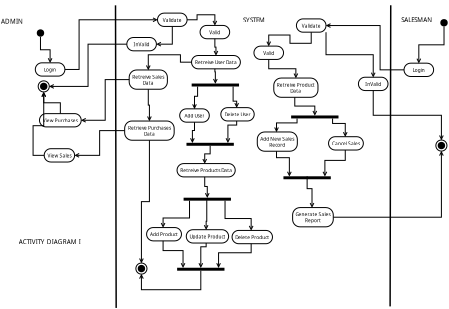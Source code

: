 <?xml version="1.0" encoding="UTF-8"?>
<dia:diagram xmlns:dia="http://www.lysator.liu.se/~alla/dia/">
  <dia:layer name="Background" visible="true" active="true">
    <dia:object type="Standard - Line" version="0" id="O0">
      <dia:attribute name="obj_pos">
        <dia:point val="17.351,0.535"/>
      </dia:attribute>
      <dia:attribute name="obj_bb">
        <dia:rectangle val="17.25,0.435;17.539,41.53"/>
      </dia:attribute>
      <dia:attribute name="conn_endpoints">
        <dia:point val="17.351,0.535"/>
        <dia:point val="17.439,41.429"/>
      </dia:attribute>
      <dia:attribute name="numcp">
        <dia:int val="1"/>
      </dia:attribute>
      <dia:attribute name="line_width">
        <dia:real val="0.2"/>
      </dia:attribute>
    </dia:object>
    <dia:object type="UML - State Term" version="0" id="O1">
      <dia:attribute name="obj_pos">
        <dia:point val="6.71,3.781"/>
      </dia:attribute>
      <dia:attribute name="obj_bb">
        <dia:rectangle val="6.66,3.731;7.76,4.831"/>
      </dia:attribute>
      <dia:attribute name="meta">
        <dia:composite type="dict"/>
      </dia:attribute>
      <dia:attribute name="elem_corner">
        <dia:point val="6.71,3.781"/>
      </dia:attribute>
      <dia:attribute name="elem_width">
        <dia:real val="1"/>
      </dia:attribute>
      <dia:attribute name="elem_height">
        <dia:real val="1"/>
      </dia:attribute>
      <dia:attribute name="line_colour">
        <dia:color val="#000000"/>
      </dia:attribute>
      <dia:attribute name="fill_colour">
        <dia:color val="#ffffff"/>
      </dia:attribute>
      <dia:attribute name="is_final">
        <dia:boolean val="false"/>
      </dia:attribute>
    </dia:object>
    <dia:object type="UML - Transition" version="2" id="O2">
      <dia:attribute name="obj_pos">
        <dia:point val="7.21,4.781"/>
      </dia:attribute>
      <dia:attribute name="obj_bb">
        <dia:rectangle val="6.71,4.394;9.011,8.356"/>
      </dia:attribute>
      <dia:attribute name="meta">
        <dia:composite type="dict"/>
      </dia:attribute>
      <dia:attribute name="orth_points">
        <dia:point val="7.21,4.781"/>
        <dia:point val="7.21,6.544"/>
        <dia:point val="8.511,6.544"/>
        <dia:point val="8.511,8.306"/>
      </dia:attribute>
      <dia:attribute name="orth_orient">
        <dia:enum val="1"/>
        <dia:enum val="0"/>
        <dia:enum val="1"/>
      </dia:attribute>
      <dia:attribute name="orth_autoroute">
        <dia:boolean val="true"/>
      </dia:attribute>
      <dia:attribute name="text_colour">
        <dia:color val="#000000"/>
      </dia:attribute>
      <dia:attribute name="line_colour">
        <dia:color val="#000000"/>
      </dia:attribute>
      <dia:attribute name="trigger">
        <dia:string>##</dia:string>
      </dia:attribute>
      <dia:attribute name="action">
        <dia:string>##</dia:string>
      </dia:attribute>
      <dia:attribute name="guard">
        <dia:string>##</dia:string>
      </dia:attribute>
      <dia:attribute name="trigger_text_pos">
        <dia:point val="7.361,5.044"/>
      </dia:attribute>
      <dia:attribute name="guard_text_pos">
        <dia:point val="7.361,6.044"/>
      </dia:attribute>
      <dia:attribute name="direction_inverted">
        <dia:boolean val="false"/>
      </dia:attribute>
      <dia:connections>
        <dia:connection handle="0" to="O1" connection="6"/>
        <dia:connection handle="1" to="O4" connection="1"/>
      </dia:connections>
    </dia:object>
    <dia:object type="UML - Transition" version="2" id="O3">
      <dia:attribute name="obj_pos">
        <dia:point val="10.511,9.206"/>
      </dia:attribute>
      <dia:attribute name="obj_bb">
        <dia:rectangle val="10.461,1.992;23.075,9.706"/>
      </dia:attribute>
      <dia:attribute name="meta">
        <dia:composite type="dict"/>
      </dia:attribute>
      <dia:attribute name="orth_points">
        <dia:point val="10.511,9.206"/>
        <dia:point val="12.428,9.206"/>
        <dia:point val="12.428,2.492"/>
        <dia:point val="23.025,2.492"/>
      </dia:attribute>
      <dia:attribute name="orth_orient">
        <dia:enum val="0"/>
        <dia:enum val="1"/>
        <dia:enum val="0"/>
      </dia:attribute>
      <dia:attribute name="orth_autoroute">
        <dia:boolean val="false"/>
      </dia:attribute>
      <dia:attribute name="text_colour">
        <dia:color val="#000000"/>
      </dia:attribute>
      <dia:attribute name="line_colour">
        <dia:color val="#000000"/>
      </dia:attribute>
      <dia:attribute name="trigger">
        <dia:string>##</dia:string>
      </dia:attribute>
      <dia:attribute name="action">
        <dia:string>##</dia:string>
      </dia:attribute>
      <dia:attribute name="guard">
        <dia:string>##</dia:string>
      </dia:attribute>
      <dia:attribute name="trigger_text_pos">
        <dia:point val="11.928,4.349"/>
      </dia:attribute>
      <dia:attribute name="guard_text_pos">
        <dia:point val="11.928,5.349"/>
      </dia:attribute>
      <dia:attribute name="direction_inverted">
        <dia:boolean val="false"/>
      </dia:attribute>
      <dia:connections>
        <dia:connection handle="0" to="O4" connection="4"/>
        <dia:connection handle="1" to="O5" connection="3"/>
      </dia:connections>
    </dia:object>
    <dia:object type="UML - Activity" version="0" id="O4">
      <dia:attribute name="obj_pos">
        <dia:point val="6.511,8.306"/>
      </dia:attribute>
      <dia:attribute name="obj_bb">
        <dia:rectangle val="6.461,8.256;10.561,10.156"/>
      </dia:attribute>
      <dia:attribute name="meta">
        <dia:composite type="dict"/>
      </dia:attribute>
      <dia:attribute name="elem_corner">
        <dia:point val="6.511,8.306"/>
      </dia:attribute>
      <dia:attribute name="elem_width">
        <dia:real val="4"/>
      </dia:attribute>
      <dia:attribute name="elem_height">
        <dia:real val="1.8"/>
      </dia:attribute>
      <dia:attribute name="line_colour">
        <dia:color val="#000000"/>
      </dia:attribute>
      <dia:attribute name="fill_colour">
        <dia:color val="#ffffff"/>
      </dia:attribute>
      <dia:attribute name="text">
        <dia:composite type="text">
          <dia:attribute name="string">
            <dia:string>#Login#</dia:string>
          </dia:attribute>
          <dia:attribute name="font">
            <dia:font family="sans" style="0" name="Helvetica"/>
          </dia:attribute>
          <dia:attribute name="height">
            <dia:real val="0.8"/>
          </dia:attribute>
          <dia:attribute name="pos">
            <dia:point val="8.511,9.446"/>
          </dia:attribute>
          <dia:attribute name="color">
            <dia:color val="#000000"/>
          </dia:attribute>
          <dia:attribute name="alignment">
            <dia:enum val="1"/>
          </dia:attribute>
        </dia:composite>
      </dia:attribute>
    </dia:object>
    <dia:object type="UML - Activity" version="0" id="O5">
      <dia:attribute name="obj_pos">
        <dia:point val="23.025,1.592"/>
      </dia:attribute>
      <dia:attribute name="obj_bb">
        <dia:rectangle val="22.975,1.542;27.075,3.442"/>
      </dia:attribute>
      <dia:attribute name="meta">
        <dia:composite type="dict"/>
      </dia:attribute>
      <dia:attribute name="elem_corner">
        <dia:point val="23.025,1.592"/>
      </dia:attribute>
      <dia:attribute name="elem_width">
        <dia:real val="4"/>
      </dia:attribute>
      <dia:attribute name="elem_height">
        <dia:real val="1.8"/>
      </dia:attribute>
      <dia:attribute name="line_colour">
        <dia:color val="#000000"/>
      </dia:attribute>
      <dia:attribute name="fill_colour">
        <dia:color val="#ffffff"/>
      </dia:attribute>
      <dia:attribute name="text">
        <dia:composite type="text">
          <dia:attribute name="string">
            <dia:string>#Validate#</dia:string>
          </dia:attribute>
          <dia:attribute name="font">
            <dia:font family="sans" style="0" name="Helvetica"/>
          </dia:attribute>
          <dia:attribute name="height">
            <dia:real val="0.8"/>
          </dia:attribute>
          <dia:attribute name="pos">
            <dia:point val="25.025,2.732"/>
          </dia:attribute>
          <dia:attribute name="color">
            <dia:color val="#000000"/>
          </dia:attribute>
          <dia:attribute name="alignment">
            <dia:enum val="1"/>
          </dia:attribute>
        </dia:composite>
      </dia:attribute>
    </dia:object>
    <dia:object type="UML - Activity" version="0" id="O6">
      <dia:attribute name="obj_pos">
        <dia:point val="18.877,4.888"/>
      </dia:attribute>
      <dia:attribute name="obj_bb">
        <dia:rectangle val="18.826,4.838;22.927,6.738"/>
      </dia:attribute>
      <dia:attribute name="meta">
        <dia:composite type="dict"/>
      </dia:attribute>
      <dia:attribute name="elem_corner">
        <dia:point val="18.877,4.888"/>
      </dia:attribute>
      <dia:attribute name="elem_width">
        <dia:real val="4"/>
      </dia:attribute>
      <dia:attribute name="elem_height">
        <dia:real val="1.8"/>
      </dia:attribute>
      <dia:attribute name="line_colour">
        <dia:color val="#000000"/>
      </dia:attribute>
      <dia:attribute name="fill_colour">
        <dia:color val="#ffffff"/>
      </dia:attribute>
      <dia:attribute name="text">
        <dia:composite type="text">
          <dia:attribute name="string">
            <dia:string>#InValid#</dia:string>
          </dia:attribute>
          <dia:attribute name="font">
            <dia:font family="sans" style="0" name="Helvetica"/>
          </dia:attribute>
          <dia:attribute name="height">
            <dia:real val="0.8"/>
          </dia:attribute>
          <dia:attribute name="pos">
            <dia:point val="20.877,6.028"/>
          </dia:attribute>
          <dia:attribute name="color">
            <dia:color val="#000000"/>
          </dia:attribute>
          <dia:attribute name="alignment">
            <dia:enum val="1"/>
          </dia:attribute>
        </dia:composite>
      </dia:attribute>
    </dia:object>
    <dia:object type="UML - Activity" version="0" id="O7">
      <dia:attribute name="obj_pos">
        <dia:point val="28.777,3.254"/>
      </dia:attribute>
      <dia:attribute name="obj_bb">
        <dia:rectangle val="28.727,3.204;32.828,5.104"/>
      </dia:attribute>
      <dia:attribute name="meta">
        <dia:composite type="dict"/>
      </dia:attribute>
      <dia:attribute name="elem_corner">
        <dia:point val="28.777,3.254"/>
      </dia:attribute>
      <dia:attribute name="elem_width">
        <dia:real val="4"/>
      </dia:attribute>
      <dia:attribute name="elem_height">
        <dia:real val="1.8"/>
      </dia:attribute>
      <dia:attribute name="line_colour">
        <dia:color val="#000000"/>
      </dia:attribute>
      <dia:attribute name="fill_colour">
        <dia:color val="#ffffff"/>
      </dia:attribute>
      <dia:attribute name="text">
        <dia:composite type="text">
          <dia:attribute name="string">
            <dia:string>#Valid#</dia:string>
          </dia:attribute>
          <dia:attribute name="font">
            <dia:font family="sans" style="0" name="Helvetica"/>
          </dia:attribute>
          <dia:attribute name="height">
            <dia:real val="0.8"/>
          </dia:attribute>
          <dia:attribute name="pos">
            <dia:point val="30.777,4.394"/>
          </dia:attribute>
          <dia:attribute name="color">
            <dia:color val="#000000"/>
          </dia:attribute>
          <dia:attribute name="alignment">
            <dia:enum val="1"/>
          </dia:attribute>
        </dia:composite>
      </dia:attribute>
    </dia:object>
    <dia:object type="UML - Activity" version="0" id="O8">
      <dia:attribute name="obj_pos">
        <dia:point val="27.623,7.321"/>
      </dia:attribute>
      <dia:attribute name="obj_bb">
        <dia:rectangle val="27.573,7.271;33.988,9.171"/>
      </dia:attribute>
      <dia:attribute name="meta">
        <dia:composite type="dict"/>
      </dia:attribute>
      <dia:attribute name="elem_corner">
        <dia:point val="27.623,7.321"/>
      </dia:attribute>
      <dia:attribute name="elem_width">
        <dia:real val="6.315"/>
      </dia:attribute>
      <dia:attribute name="elem_height">
        <dia:real val="1.8"/>
      </dia:attribute>
      <dia:attribute name="line_colour">
        <dia:color val="#000000"/>
      </dia:attribute>
      <dia:attribute name="fill_colour">
        <dia:color val="#ffffff"/>
      </dia:attribute>
      <dia:attribute name="text">
        <dia:composite type="text">
          <dia:attribute name="string">
            <dia:string>#Retreive User Data#</dia:string>
          </dia:attribute>
          <dia:attribute name="font">
            <dia:font family="sans" style="0" name="Helvetica"/>
          </dia:attribute>
          <dia:attribute name="height">
            <dia:real val="0.8"/>
          </dia:attribute>
          <dia:attribute name="pos">
            <dia:point val="30.78,8.461"/>
          </dia:attribute>
          <dia:attribute name="color">
            <dia:color val="#000000"/>
          </dia:attribute>
          <dia:attribute name="alignment">
            <dia:enum val="1"/>
          </dia:attribute>
        </dia:composite>
      </dia:attribute>
    </dia:object>
    <dia:object type="UML - Activity" version="0" id="O9">
      <dia:attribute name="obj_pos">
        <dia:point val="26.024,14.528"/>
      </dia:attribute>
      <dia:attribute name="obj_bb">
        <dia:rectangle val="25.974,14.478;30.074,16.378"/>
      </dia:attribute>
      <dia:attribute name="meta">
        <dia:composite type="dict"/>
      </dia:attribute>
      <dia:attribute name="elem_corner">
        <dia:point val="26.024,14.528"/>
      </dia:attribute>
      <dia:attribute name="elem_width">
        <dia:real val="4"/>
      </dia:attribute>
      <dia:attribute name="elem_height">
        <dia:real val="1.8"/>
      </dia:attribute>
      <dia:attribute name="line_colour">
        <dia:color val="#000000"/>
      </dia:attribute>
      <dia:attribute name="fill_colour">
        <dia:color val="#ffffff"/>
      </dia:attribute>
      <dia:attribute name="text">
        <dia:composite type="text">
          <dia:attribute name="string">
            <dia:string>#Add User#</dia:string>
          </dia:attribute>
          <dia:attribute name="font">
            <dia:font family="sans" style="0" name="Helvetica"/>
          </dia:attribute>
          <dia:attribute name="height">
            <dia:real val="0.8"/>
          </dia:attribute>
          <dia:attribute name="pos">
            <dia:point val="28.024,15.668"/>
          </dia:attribute>
          <dia:attribute name="color">
            <dia:color val="#000000"/>
          </dia:attribute>
          <dia:attribute name="alignment">
            <dia:enum val="1"/>
          </dia:attribute>
        </dia:composite>
      </dia:attribute>
    </dia:object>
    <dia:object type="UML - Activity" version="0" id="O10">
      <dia:attribute name="obj_pos">
        <dia:point val="31.583,14.367"/>
      </dia:attribute>
      <dia:attribute name="obj_bb">
        <dia:rectangle val="31.533,14.317;35.915,16.217"/>
      </dia:attribute>
      <dia:attribute name="meta">
        <dia:composite type="dict"/>
      </dia:attribute>
      <dia:attribute name="elem_corner">
        <dia:point val="31.583,14.367"/>
      </dia:attribute>
      <dia:attribute name="elem_width">
        <dia:real val="4.283"/>
      </dia:attribute>
      <dia:attribute name="elem_height">
        <dia:real val="1.8"/>
      </dia:attribute>
      <dia:attribute name="line_colour">
        <dia:color val="#000000"/>
      </dia:attribute>
      <dia:attribute name="fill_colour">
        <dia:color val="#ffffff"/>
      </dia:attribute>
      <dia:attribute name="text">
        <dia:composite type="text">
          <dia:attribute name="string">
            <dia:string>#Delete User#</dia:string>
          </dia:attribute>
          <dia:attribute name="font">
            <dia:font family="sans" style="0" name="Helvetica"/>
          </dia:attribute>
          <dia:attribute name="height">
            <dia:real val="0.8"/>
          </dia:attribute>
          <dia:attribute name="pos">
            <dia:point val="33.724,15.507"/>
          </dia:attribute>
          <dia:attribute name="color">
            <dia:color val="#000000"/>
          </dia:attribute>
          <dia:attribute name="alignment">
            <dia:enum val="1"/>
          </dia:attribute>
        </dia:composite>
      </dia:attribute>
    </dia:object>
    <dia:object type="UML - Activity" version="0" id="O11">
      <dia:attribute name="obj_pos">
        <dia:point val="25.666,21.925"/>
      </dia:attribute>
      <dia:attribute name="obj_bb">
        <dia:rectangle val="25.616,21.875;33.196,23.775"/>
      </dia:attribute>
      <dia:attribute name="meta">
        <dia:composite type="dict"/>
      </dia:attribute>
      <dia:attribute name="elem_corner">
        <dia:point val="25.666,21.925"/>
      </dia:attribute>
      <dia:attribute name="elem_width">
        <dia:real val="7.48"/>
      </dia:attribute>
      <dia:attribute name="elem_height">
        <dia:real val="1.8"/>
      </dia:attribute>
      <dia:attribute name="line_colour">
        <dia:color val="#000000"/>
      </dia:attribute>
      <dia:attribute name="fill_colour">
        <dia:color val="#ffffff"/>
      </dia:attribute>
      <dia:attribute name="text">
        <dia:composite type="text">
          <dia:attribute name="string">
            <dia:string>#Retreive Products Data#</dia:string>
          </dia:attribute>
          <dia:attribute name="font">
            <dia:font family="sans" style="0" name="Helvetica"/>
          </dia:attribute>
          <dia:attribute name="height">
            <dia:real val="0.8"/>
          </dia:attribute>
          <dia:attribute name="pos">
            <dia:point val="29.406,23.065"/>
          </dia:attribute>
          <dia:attribute name="color">
            <dia:color val="#000000"/>
          </dia:attribute>
          <dia:attribute name="alignment">
            <dia:enum val="1"/>
          </dia:attribute>
        </dia:composite>
      </dia:attribute>
    </dia:object>
    <dia:object type="UML - Activity" version="0" id="O12">
      <dia:attribute name="obj_pos">
        <dia:point val="21.551,30.57"/>
      </dia:attribute>
      <dia:attribute name="obj_bb">
        <dia:rectangle val="21.501,30.52;26.058,32.42"/>
      </dia:attribute>
      <dia:attribute name="meta">
        <dia:composite type="dict"/>
      </dia:attribute>
      <dia:attribute name="elem_corner">
        <dia:point val="21.551,30.57"/>
      </dia:attribute>
      <dia:attribute name="elem_width">
        <dia:real val="4.458"/>
      </dia:attribute>
      <dia:attribute name="elem_height">
        <dia:real val="1.8"/>
      </dia:attribute>
      <dia:attribute name="line_colour">
        <dia:color val="#000000"/>
      </dia:attribute>
      <dia:attribute name="fill_colour">
        <dia:color val="#ffffff"/>
      </dia:attribute>
      <dia:attribute name="text">
        <dia:composite type="text">
          <dia:attribute name="string">
            <dia:string>#Add Product#</dia:string>
          </dia:attribute>
          <dia:attribute name="font">
            <dia:font family="sans" style="0" name="Helvetica"/>
          </dia:attribute>
          <dia:attribute name="height">
            <dia:real val="0.8"/>
          </dia:attribute>
          <dia:attribute name="pos">
            <dia:point val="23.779,31.71"/>
          </dia:attribute>
          <dia:attribute name="color">
            <dia:color val="#000000"/>
          </dia:attribute>
          <dia:attribute name="alignment">
            <dia:enum val="1"/>
          </dia:attribute>
        </dia:composite>
      </dia:attribute>
    </dia:object>
    <dia:object type="UML - Activity" version="0" id="O13">
      <dia:attribute name="obj_pos">
        <dia:point val="33.1,30.955"/>
      </dia:attribute>
      <dia:attribute name="obj_bb">
        <dia:rectangle val="33.05,30.905;38.312,32.805"/>
      </dia:attribute>
      <dia:attribute name="meta">
        <dia:composite type="dict"/>
      </dia:attribute>
      <dia:attribute name="elem_corner">
        <dia:point val="33.1,30.955"/>
      </dia:attribute>
      <dia:attribute name="elem_width">
        <dia:real val="5.162"/>
      </dia:attribute>
      <dia:attribute name="elem_height">
        <dia:real val="1.8"/>
      </dia:attribute>
      <dia:attribute name="line_colour">
        <dia:color val="#000000"/>
      </dia:attribute>
      <dia:attribute name="fill_colour">
        <dia:color val="#ffffff"/>
      </dia:attribute>
      <dia:attribute name="text">
        <dia:composite type="text">
          <dia:attribute name="string">
            <dia:string>#Delete Product#</dia:string>
          </dia:attribute>
          <dia:attribute name="font">
            <dia:font family="sans" style="0" name="Helvetica"/>
          </dia:attribute>
          <dia:attribute name="height">
            <dia:real val="0.8"/>
          </dia:attribute>
          <dia:attribute name="pos">
            <dia:point val="35.681,32.095"/>
          </dia:attribute>
          <dia:attribute name="color">
            <dia:color val="#000000"/>
          </dia:attribute>
          <dia:attribute name="alignment">
            <dia:enum val="1"/>
          </dia:attribute>
        </dia:composite>
      </dia:attribute>
    </dia:object>
    <dia:object type="UML - Activity" version="0" id="O14">
      <dia:attribute name="obj_pos">
        <dia:point val="26.913,30.86"/>
      </dia:attribute>
      <dia:attribute name="obj_bb">
        <dia:rectangle val="26.863,30.81;32.333,32.71"/>
      </dia:attribute>
      <dia:attribute name="meta">
        <dia:composite type="dict"/>
      </dia:attribute>
      <dia:attribute name="elem_corner">
        <dia:point val="26.913,30.86"/>
      </dia:attribute>
      <dia:attribute name="elem_width">
        <dia:real val="5.37"/>
      </dia:attribute>
      <dia:attribute name="elem_height">
        <dia:real val="1.8"/>
      </dia:attribute>
      <dia:attribute name="line_colour">
        <dia:color val="#000000"/>
      </dia:attribute>
      <dia:attribute name="fill_colour">
        <dia:color val="#ffffff"/>
      </dia:attribute>
      <dia:attribute name="text">
        <dia:composite type="text">
          <dia:attribute name="string">
            <dia:string>#Update Product#</dia:string>
          </dia:attribute>
          <dia:attribute name="font">
            <dia:font family="sans" style="0" name="Helvetica"/>
          </dia:attribute>
          <dia:attribute name="height">
            <dia:real val="0.8"/>
          </dia:attribute>
          <dia:attribute name="pos">
            <dia:point val="29.598,32.0"/>
          </dia:attribute>
          <dia:attribute name="color">
            <dia:color val="#000000"/>
          </dia:attribute>
          <dia:attribute name="alignment">
            <dia:enum val="1"/>
          </dia:attribute>
        </dia:composite>
      </dia:attribute>
    </dia:object>
    <dia:object type="UML - Fork" version="0" id="O15">
      <dia:attribute name="obj_pos">
        <dia:point val="27.642,11.108"/>
      </dia:attribute>
      <dia:attribute name="obj_bb">
        <dia:rectangle val="27.642,11.108;34.042,11.508"/>
      </dia:attribute>
      <dia:attribute name="meta">
        <dia:composite type="dict"/>
      </dia:attribute>
      <dia:attribute name="elem_corner">
        <dia:point val="27.642,11.108"/>
      </dia:attribute>
      <dia:attribute name="elem_width">
        <dia:real val="6.4"/>
      </dia:attribute>
      <dia:attribute name="elem_height">
        <dia:real val="0.4"/>
      </dia:attribute>
      <dia:attribute name="fill_colour">
        <dia:color val="#000000"/>
      </dia:attribute>
    </dia:object>
    <dia:object type="UML - Fork" version="0" id="O16">
      <dia:attribute name="obj_pos">
        <dia:point val="26.94,19.117"/>
      </dia:attribute>
      <dia:attribute name="obj_bb">
        <dia:rectangle val="26.94,19.117;33.34,19.517"/>
      </dia:attribute>
      <dia:attribute name="meta">
        <dia:composite type="dict"/>
      </dia:attribute>
      <dia:attribute name="elem_corner">
        <dia:point val="26.94,19.117"/>
      </dia:attribute>
      <dia:attribute name="elem_width">
        <dia:real val="6.4"/>
      </dia:attribute>
      <dia:attribute name="elem_height">
        <dia:real val="0.4"/>
      </dia:attribute>
      <dia:attribute name="fill_colour">
        <dia:color val="#000000"/>
      </dia:attribute>
    </dia:object>
    <dia:object type="UML - Fork" version="0" id="O17">
      <dia:attribute name="obj_pos">
        <dia:point val="26.551,26.535"/>
      </dia:attribute>
      <dia:attribute name="obj_bb">
        <dia:rectangle val="26.551,26.535;32.951,26.935"/>
      </dia:attribute>
      <dia:attribute name="meta">
        <dia:composite type="dict"/>
      </dia:attribute>
      <dia:attribute name="elem_corner">
        <dia:point val="26.551,26.535"/>
      </dia:attribute>
      <dia:attribute name="elem_width">
        <dia:real val="6.4"/>
      </dia:attribute>
      <dia:attribute name="elem_height">
        <dia:real val="0.4"/>
      </dia:attribute>
      <dia:attribute name="fill_colour">
        <dia:color val="#000000"/>
      </dia:attribute>
    </dia:object>
    <dia:object type="UML - Fork" version="0" id="O18">
      <dia:attribute name="obj_pos">
        <dia:point val="25.676,36.0"/>
      </dia:attribute>
      <dia:attribute name="obj_bb">
        <dia:rectangle val="25.676,36.0;32.076,36.4"/>
      </dia:attribute>
      <dia:attribute name="meta">
        <dia:composite type="dict"/>
      </dia:attribute>
      <dia:attribute name="elem_corner">
        <dia:point val="25.676,36.0"/>
      </dia:attribute>
      <dia:attribute name="elem_width">
        <dia:real val="6.4"/>
      </dia:attribute>
      <dia:attribute name="elem_height">
        <dia:real val="0.4"/>
      </dia:attribute>
      <dia:attribute name="fill_colour">
        <dia:color val="#000000"/>
      </dia:attribute>
    </dia:object>
    <dia:object type="UML - Transition" version="2" id="O19">
      <dia:attribute name="obj_pos">
        <dia:point val="25.025,3.392"/>
      </dia:attribute>
      <dia:attribute name="obj_bb">
        <dia:rectangle val="22.826,2.44;25.525,6.288"/>
      </dia:attribute>
      <dia:attribute name="meta">
        <dia:composite type="dict"/>
      </dia:attribute>
      <dia:attribute name="orth_points">
        <dia:point val="25.025,3.392"/>
        <dia:point val="25.025,5.788"/>
        <dia:point val="22.877,5.788"/>
      </dia:attribute>
      <dia:attribute name="orth_orient">
        <dia:enum val="1"/>
        <dia:enum val="0"/>
      </dia:attribute>
      <dia:attribute name="orth_autoroute">
        <dia:boolean val="true"/>
      </dia:attribute>
      <dia:attribute name="text_colour">
        <dia:color val="#000000"/>
      </dia:attribute>
      <dia:attribute name="line_colour">
        <dia:color val="#000000"/>
      </dia:attribute>
      <dia:attribute name="trigger">
        <dia:string>##</dia:string>
      </dia:attribute>
      <dia:attribute name="action">
        <dia:string>##</dia:string>
      </dia:attribute>
      <dia:attribute name="guard">
        <dia:string>##</dia:string>
      </dia:attribute>
      <dia:attribute name="trigger_text_pos">
        <dia:point val="24.525,3.09"/>
      </dia:attribute>
      <dia:attribute name="guard_text_pos">
        <dia:point val="24.525,4.09"/>
      </dia:attribute>
      <dia:attribute name="direction_inverted">
        <dia:boolean val="false"/>
      </dia:attribute>
      <dia:connections>
        <dia:connection handle="0" to="O5" connection="6"/>
        <dia:connection handle="1" to="O6" connection="4"/>
      </dia:connections>
    </dia:object>
    <dia:object type="UML - Transition" version="2" id="O20">
      <dia:attribute name="obj_pos">
        <dia:point val="27.025,2.492"/>
      </dia:attribute>
      <dia:attribute name="obj_bb">
        <dia:rectangle val="26.975,0.004;31.277,3.304"/>
      </dia:attribute>
      <dia:attribute name="meta">
        <dia:composite type="dict"/>
      </dia:attribute>
      <dia:attribute name="orth_points">
        <dia:point val="27.025,2.492"/>
        <dia:point val="28.371,2.492"/>
        <dia:point val="28.371,1.816"/>
        <dia:point val="30.777,1.816"/>
        <dia:point val="30.777,3.254"/>
      </dia:attribute>
      <dia:attribute name="orth_orient">
        <dia:enum val="0"/>
        <dia:enum val="1"/>
        <dia:enum val="0"/>
        <dia:enum val="1"/>
      </dia:attribute>
      <dia:attribute name="orth_autoroute">
        <dia:boolean val="false"/>
      </dia:attribute>
      <dia:attribute name="text_colour">
        <dia:color val="#000000"/>
      </dia:attribute>
      <dia:attribute name="line_colour">
        <dia:color val="#000000"/>
      </dia:attribute>
      <dia:attribute name="trigger">
        <dia:string>##</dia:string>
      </dia:attribute>
      <dia:attribute name="action">
        <dia:string>##</dia:string>
      </dia:attribute>
      <dia:attribute name="guard">
        <dia:string>##</dia:string>
      </dia:attribute>
      <dia:attribute name="trigger_text_pos">
        <dia:point val="27.871,0.654"/>
      </dia:attribute>
      <dia:attribute name="guard_text_pos">
        <dia:point val="27.871,1.654"/>
      </dia:attribute>
      <dia:attribute name="direction_inverted">
        <dia:boolean val="false"/>
      </dia:attribute>
      <dia:connections>
        <dia:connection handle="0" to="O5" connection="4"/>
        <dia:connection handle="1" to="O7" connection="1"/>
      </dia:connections>
    </dia:object>
    <dia:object type="UML - Transition" version="2" id="O21">
      <dia:attribute name="obj_pos">
        <dia:point val="30.777,5.054"/>
      </dia:attribute>
      <dia:attribute name="obj_bb">
        <dia:rectangle val="30.034,4.038;31.28,7.371"/>
      </dia:attribute>
      <dia:attribute name="meta">
        <dia:composite type="dict"/>
      </dia:attribute>
      <dia:attribute name="orth_points">
        <dia:point val="30.777,5.054"/>
        <dia:point val="30.777,6.188"/>
        <dia:point val="30.78,6.188"/>
        <dia:point val="30.78,7.321"/>
      </dia:attribute>
      <dia:attribute name="orth_orient">
        <dia:enum val="1"/>
        <dia:enum val="0"/>
        <dia:enum val="1"/>
      </dia:attribute>
      <dia:attribute name="orth_autoroute">
        <dia:boolean val="true"/>
      </dia:attribute>
      <dia:attribute name="text_colour">
        <dia:color val="#000000"/>
      </dia:attribute>
      <dia:attribute name="line_colour">
        <dia:color val="#000000"/>
      </dia:attribute>
      <dia:attribute name="trigger">
        <dia:string>##</dia:string>
      </dia:attribute>
      <dia:attribute name="action">
        <dia:string>##</dia:string>
      </dia:attribute>
      <dia:attribute name="guard">
        <dia:string>##</dia:string>
      </dia:attribute>
      <dia:attribute name="trigger_text_pos">
        <dia:point val="30.279,4.688"/>
      </dia:attribute>
      <dia:attribute name="guard_text_pos">
        <dia:point val="30.279,5.688"/>
      </dia:attribute>
      <dia:attribute name="direction_inverted">
        <dia:boolean val="false"/>
      </dia:attribute>
      <dia:connections>
        <dia:connection handle="0" to="O7" connection="6"/>
        <dia:connection handle="1" to="O8" connection="1"/>
      </dia:connections>
    </dia:object>
    <dia:object type="UML - Transition" version="2" id="O22">
      <dia:attribute name="obj_pos">
        <dia:point val="30.78,9.121"/>
      </dia:attribute>
      <dia:attribute name="obj_bb">
        <dia:rectangle val="30.066,7.376;31.342,11.158"/>
      </dia:attribute>
      <dia:attribute name="meta">
        <dia:composite type="dict"/>
      </dia:attribute>
      <dia:attribute name="orth_points">
        <dia:point val="30.78,9.121"/>
        <dia:point val="30.78,9.526"/>
        <dia:point val="30.842,9.526"/>
        <dia:point val="30.842,11.108"/>
      </dia:attribute>
      <dia:attribute name="orth_orient">
        <dia:enum val="1"/>
        <dia:enum val="0"/>
        <dia:enum val="1"/>
      </dia:attribute>
      <dia:attribute name="orth_autoroute">
        <dia:boolean val="false"/>
      </dia:attribute>
      <dia:attribute name="text_colour">
        <dia:color val="#000000"/>
      </dia:attribute>
      <dia:attribute name="line_colour">
        <dia:color val="#000000"/>
      </dia:attribute>
      <dia:attribute name="trigger">
        <dia:string>##</dia:string>
      </dia:attribute>
      <dia:attribute name="action">
        <dia:string>##</dia:string>
      </dia:attribute>
      <dia:attribute name="guard">
        <dia:string>##</dia:string>
      </dia:attribute>
      <dia:attribute name="trigger_text_pos">
        <dia:point val="30.311,8.026"/>
      </dia:attribute>
      <dia:attribute name="guard_text_pos">
        <dia:point val="30.311,9.026"/>
      </dia:attribute>
      <dia:attribute name="direction_inverted">
        <dia:boolean val="false"/>
      </dia:attribute>
      <dia:connections>
        <dia:connection handle="0" to="O8" connection="6"/>
        <dia:connection handle="1" to="O15" connection="1"/>
      </dia:connections>
    </dia:object>
    <dia:object type="UML - Transition" version="2" id="O23">
      <dia:attribute name="obj_pos">
        <dia:point val="28.442,11.508"/>
      </dia:attribute>
      <dia:attribute name="obj_bb">
        <dia:rectangle val="27.488,10.68;28.942,14.578"/>
      </dia:attribute>
      <dia:attribute name="meta">
        <dia:composite type="dict"/>
      </dia:attribute>
      <dia:attribute name="orth_points">
        <dia:point val="28.442,11.508"/>
        <dia:point val="28.442,12.83"/>
        <dia:point val="28.024,12.83"/>
        <dia:point val="28.024,14.528"/>
      </dia:attribute>
      <dia:attribute name="orth_orient">
        <dia:enum val="1"/>
        <dia:enum val="0"/>
        <dia:enum val="1"/>
      </dia:attribute>
      <dia:attribute name="orth_autoroute">
        <dia:boolean val="false"/>
      </dia:attribute>
      <dia:attribute name="text_colour">
        <dia:color val="#000000"/>
      </dia:attribute>
      <dia:attribute name="line_colour">
        <dia:color val="#000000"/>
      </dia:attribute>
      <dia:attribute name="trigger">
        <dia:string>##</dia:string>
      </dia:attribute>
      <dia:attribute name="action">
        <dia:string>##</dia:string>
      </dia:attribute>
      <dia:attribute name="guard">
        <dia:string>##</dia:string>
      </dia:attribute>
      <dia:attribute name="trigger_text_pos">
        <dia:point val="27.733,11.33"/>
      </dia:attribute>
      <dia:attribute name="guard_text_pos">
        <dia:point val="27.733,12.33"/>
      </dia:attribute>
      <dia:attribute name="direction_inverted">
        <dia:boolean val="false"/>
      </dia:attribute>
      <dia:connections>
        <dia:connection handle="0" to="O15" connection="3"/>
        <dia:connection handle="1" to="O9" connection="1"/>
      </dia:connections>
    </dia:object>
    <dia:object type="UML - Transition" version="2" id="O24">
      <dia:attribute name="obj_pos">
        <dia:point val="33.242,11.508"/>
      </dia:attribute>
      <dia:attribute name="obj_bb">
        <dia:rectangle val="32.738,11.341;34.224,14.417"/>
      </dia:attribute>
      <dia:attribute name="meta">
        <dia:composite type="dict"/>
      </dia:attribute>
      <dia:attribute name="orth_points">
        <dia:point val="33.242,11.508"/>
        <dia:point val="33.242,13.491"/>
        <dia:point val="33.724,13.491"/>
        <dia:point val="33.724,14.367"/>
      </dia:attribute>
      <dia:attribute name="orth_orient">
        <dia:enum val="1"/>
        <dia:enum val="0"/>
        <dia:enum val="1"/>
      </dia:attribute>
      <dia:attribute name="orth_autoroute">
        <dia:boolean val="false"/>
      </dia:attribute>
      <dia:attribute name="text_colour">
        <dia:color val="#000000"/>
      </dia:attribute>
      <dia:attribute name="line_colour">
        <dia:color val="#000000"/>
      </dia:attribute>
      <dia:attribute name="trigger">
        <dia:string>##</dia:string>
      </dia:attribute>
      <dia:attribute name="action">
        <dia:string>##</dia:string>
      </dia:attribute>
      <dia:attribute name="guard">
        <dia:string>##</dia:string>
      </dia:attribute>
      <dia:attribute name="trigger_text_pos">
        <dia:point val="32.983,11.991"/>
      </dia:attribute>
      <dia:attribute name="guard_text_pos">
        <dia:point val="32.983,12.991"/>
      </dia:attribute>
      <dia:attribute name="direction_inverted">
        <dia:boolean val="false"/>
      </dia:attribute>
      <dia:connections>
        <dia:connection handle="0" to="O15" connection="5"/>
        <dia:connection handle="1" to="O10" connection="1"/>
      </dia:connections>
    </dia:object>
    <dia:object type="UML - Transition" version="2" id="O25">
      <dia:attribute name="obj_pos">
        <dia:point val="28.024,16.328"/>
      </dia:attribute>
      <dia:attribute name="obj_bb">
        <dia:rectangle val="27.137,15.306;28.524,19.167"/>
      </dia:attribute>
      <dia:attribute name="meta">
        <dia:composite type="dict"/>
      </dia:attribute>
      <dia:attribute name="orth_points">
        <dia:point val="28.024,16.328"/>
        <dia:point val="28.024,17.456"/>
        <dia:point val="27.74,17.456"/>
        <dia:point val="27.74,19.117"/>
      </dia:attribute>
      <dia:attribute name="orth_orient">
        <dia:enum val="1"/>
        <dia:enum val="0"/>
        <dia:enum val="1"/>
      </dia:attribute>
      <dia:attribute name="orth_autoroute">
        <dia:boolean val="false"/>
      </dia:attribute>
      <dia:attribute name="text_colour">
        <dia:color val="#000000"/>
      </dia:attribute>
      <dia:attribute name="line_colour">
        <dia:color val="#000000"/>
      </dia:attribute>
      <dia:attribute name="trigger">
        <dia:string>##</dia:string>
      </dia:attribute>
      <dia:attribute name="action">
        <dia:string>##</dia:string>
      </dia:attribute>
      <dia:attribute name="guard">
        <dia:string>##</dia:string>
      </dia:attribute>
      <dia:attribute name="trigger_text_pos">
        <dia:point val="27.382,15.956"/>
      </dia:attribute>
      <dia:attribute name="guard_text_pos">
        <dia:point val="27.382,16.956"/>
      </dia:attribute>
      <dia:attribute name="direction_inverted">
        <dia:boolean val="false"/>
      </dia:attribute>
      <dia:connections>
        <dia:connection handle="0" to="O9" connection="6"/>
        <dia:connection handle="1" to="O16" connection="0"/>
      </dia:connections>
    </dia:object>
    <dia:object type="UML - Transition" version="2" id="O26">
      <dia:attribute name="obj_pos">
        <dia:point val="33.724,16.167"/>
      </dia:attribute>
      <dia:attribute name="obj_bb">
        <dia:rectangle val="32.04,14.572;34.224,19.167"/>
      </dia:attribute>
      <dia:attribute name="meta">
        <dia:composite type="dict"/>
      </dia:attribute>
      <dia:attribute name="orth_points">
        <dia:point val="33.724,16.167"/>
        <dia:point val="33.724,16.721"/>
        <dia:point val="32.54,16.721"/>
        <dia:point val="32.54,19.117"/>
      </dia:attribute>
      <dia:attribute name="orth_orient">
        <dia:enum val="1"/>
        <dia:enum val="0"/>
        <dia:enum val="1"/>
      </dia:attribute>
      <dia:attribute name="orth_autoroute">
        <dia:boolean val="false"/>
      </dia:attribute>
      <dia:attribute name="text_colour">
        <dia:color val="#000000"/>
      </dia:attribute>
      <dia:attribute name="line_colour">
        <dia:color val="#000000"/>
      </dia:attribute>
      <dia:attribute name="trigger">
        <dia:string>##</dia:string>
      </dia:attribute>
      <dia:attribute name="action">
        <dia:string>##</dia:string>
      </dia:attribute>
      <dia:attribute name="guard">
        <dia:string>##</dia:string>
      </dia:attribute>
      <dia:attribute name="trigger_text_pos">
        <dia:point val="32.632,15.222"/>
      </dia:attribute>
      <dia:attribute name="guard_text_pos">
        <dia:point val="32.632,16.221"/>
      </dia:attribute>
      <dia:attribute name="direction_inverted">
        <dia:boolean val="false"/>
      </dia:attribute>
      <dia:connections>
        <dia:connection handle="0" to="O10" connection="6"/>
        <dia:connection handle="1" to="O16" connection="2"/>
      </dia:connections>
    </dia:object>
    <dia:object type="UML - Transition" version="2" id="O27">
      <dia:attribute name="obj_pos">
        <dia:point val="30.14,19.517"/>
      </dia:attribute>
      <dia:attribute name="obj_bb">
        <dia:rectangle val="28.906,18.463;30.64,21.975"/>
      </dia:attribute>
      <dia:attribute name="meta">
        <dia:composite type="dict"/>
      </dia:attribute>
      <dia:attribute name="orth_points">
        <dia:point val="30.14,19.517"/>
        <dia:point val="30.14,20.613"/>
        <dia:point val="29.406,20.613"/>
        <dia:point val="29.406,21.925"/>
      </dia:attribute>
      <dia:attribute name="orth_orient">
        <dia:enum val="1"/>
        <dia:enum val="0"/>
        <dia:enum val="1"/>
      </dia:attribute>
      <dia:attribute name="orth_autoroute">
        <dia:boolean val="false"/>
      </dia:attribute>
      <dia:attribute name="text_colour">
        <dia:color val="#000000"/>
      </dia:attribute>
      <dia:attribute name="line_colour">
        <dia:color val="#000000"/>
      </dia:attribute>
      <dia:attribute name="trigger">
        <dia:string>##</dia:string>
      </dia:attribute>
      <dia:attribute name="action">
        <dia:string>##</dia:string>
      </dia:attribute>
      <dia:attribute name="guard">
        <dia:string>##</dia:string>
      </dia:attribute>
      <dia:attribute name="trigger_text_pos">
        <dia:point val="29.273,19.113"/>
      </dia:attribute>
      <dia:attribute name="guard_text_pos">
        <dia:point val="29.273,20.113"/>
      </dia:attribute>
      <dia:attribute name="direction_inverted">
        <dia:boolean val="false"/>
      </dia:attribute>
      <dia:connections>
        <dia:connection handle="0" to="O16" connection="4"/>
        <dia:connection handle="1" to="O11" connection="1"/>
      </dia:connections>
    </dia:object>
    <dia:object type="UML - Transition" version="2" id="O28">
      <dia:attribute name="obj_pos">
        <dia:point val="29.406,23.725"/>
      </dia:attribute>
      <dia:attribute name="obj_bb">
        <dia:rectangle val="28.906,22.68;31.984,26.585"/>
      </dia:attribute>
      <dia:attribute name="meta">
        <dia:composite type="dict"/>
      </dia:attribute>
      <dia:attribute name="orth_points">
        <dia:point val="29.406,23.725"/>
        <dia:point val="29.406,25.018"/>
        <dia:point val="29.751,25.018"/>
        <dia:point val="29.751,26.535"/>
      </dia:attribute>
      <dia:attribute name="orth_orient">
        <dia:enum val="1"/>
        <dia:enum val="0"/>
        <dia:enum val="1"/>
      </dia:attribute>
      <dia:attribute name="orth_autoroute">
        <dia:boolean val="false"/>
      </dia:attribute>
      <dia:attribute name="text_colour">
        <dia:color val="#000000"/>
      </dia:attribute>
      <dia:attribute name="line_colour">
        <dia:color val="#000000"/>
      </dia:attribute>
      <dia:attribute name="trigger">
        <dia:string>##</dia:string>
      </dia:attribute>
      <dia:attribute name="action">
        <dia:string>##</dia:string>
      </dia:attribute>
      <dia:attribute name="guard">
        <dia:string>##</dia:string>
      </dia:attribute>
      <dia:attribute name="trigger_text_pos">
        <dia:point val="29.079,23.518"/>
      </dia:attribute>
      <dia:attribute name="guard_text_pos">
        <dia:point val="31.739,23.33"/>
      </dia:attribute>
      <dia:attribute name="direction_inverted">
        <dia:boolean val="false"/>
      </dia:attribute>
      <dia:connections>
        <dia:connection handle="0" to="O11" connection="6"/>
        <dia:connection handle="1" to="O17" connection="1"/>
      </dia:connections>
    </dia:object>
    <dia:object type="UML - Transition" version="2" id="O29">
      <dia:attribute name="obj_pos">
        <dia:point val="27.351,26.935"/>
      </dia:attribute>
      <dia:attribute name="obj_bb">
        <dia:rectangle val="23.279,26.885;27.851,30.62"/>
      </dia:attribute>
      <dia:attribute name="meta">
        <dia:composite type="dict"/>
      </dia:attribute>
      <dia:attribute name="orth_points">
        <dia:point val="27.351,26.935"/>
        <dia:point val="27.351,29.277"/>
        <dia:point val="23.779,29.277"/>
        <dia:point val="23.779,30.57"/>
      </dia:attribute>
      <dia:attribute name="orth_orient">
        <dia:enum val="1"/>
        <dia:enum val="0"/>
        <dia:enum val="1"/>
      </dia:attribute>
      <dia:attribute name="orth_autoroute">
        <dia:boolean val="false"/>
      </dia:attribute>
      <dia:attribute name="text_colour">
        <dia:color val="#000000"/>
      </dia:attribute>
      <dia:attribute name="line_colour">
        <dia:color val="#000000"/>
      </dia:attribute>
      <dia:attribute name="trigger">
        <dia:string>##</dia:string>
      </dia:attribute>
      <dia:attribute name="action">
        <dia:string>##</dia:string>
      </dia:attribute>
      <dia:attribute name="guard">
        <dia:string>##</dia:string>
      </dia:attribute>
      <dia:attribute name="trigger_text_pos">
        <dia:point val="25.065,27.777"/>
      </dia:attribute>
      <dia:attribute name="guard_text_pos">
        <dia:point val="25.065,28.777"/>
      </dia:attribute>
      <dia:attribute name="direction_inverted">
        <dia:boolean val="false"/>
      </dia:attribute>
      <dia:connections>
        <dia:connection handle="0" to="O17" connection="3"/>
        <dia:connection handle="1" to="O12" connection="1"/>
      </dia:connections>
    </dia:object>
    <dia:object type="UML - Transition" version="2" id="O30">
      <dia:attribute name="obj_pos">
        <dia:point val="29.751,26.935"/>
      </dia:attribute>
      <dia:attribute name="obj_bb">
        <dia:rectangle val="29.098,26.176;30.112,30.91"/>
      </dia:attribute>
      <dia:attribute name="meta">
        <dia:composite type="dict"/>
      </dia:attribute>
      <dia:attribute name="orth_points">
        <dia:point val="29.751,26.935"/>
        <dia:point val="29.683,26.935"/>
        <dia:point val="29.683,29.718"/>
        <dia:point val="29.598,29.718"/>
        <dia:point val="29.598,30.86"/>
      </dia:attribute>
      <dia:attribute name="orth_orient">
        <dia:enum val="0"/>
        <dia:enum val="1"/>
        <dia:enum val="0"/>
        <dia:enum val="1"/>
      </dia:attribute>
      <dia:attribute name="orth_autoroute">
        <dia:boolean val="false"/>
      </dia:attribute>
      <dia:attribute name="text_colour">
        <dia:color val="#000000"/>
      </dia:attribute>
      <dia:attribute name="line_colour">
        <dia:color val="#000000"/>
      </dia:attribute>
      <dia:attribute name="trigger">
        <dia:string>##</dia:string>
      </dia:attribute>
      <dia:attribute name="action">
        <dia:string>##</dia:string>
      </dia:attribute>
      <dia:attribute name="guard">
        <dia:string>##</dia:string>
      </dia:attribute>
      <dia:attribute name="trigger_text_pos">
        <dia:point val="29.183,26.826"/>
      </dia:attribute>
      <dia:attribute name="guard_text_pos">
        <dia:point val="29.867,27.938"/>
      </dia:attribute>
      <dia:attribute name="direction_inverted">
        <dia:boolean val="false"/>
      </dia:attribute>
      <dia:connections>
        <dia:connection handle="0" to="O17" connection="4"/>
        <dia:connection handle="1" to="O14" connection="1"/>
      </dia:connections>
    </dia:object>
    <dia:object type="UML - Transition" version="2" id="O31">
      <dia:attribute name="obj_pos">
        <dia:point val="32.151,26.935"/>
      </dia:attribute>
      <dia:attribute name="obj_bb">
        <dia:rectangle val="31.651,26.885;36.181,31.005"/>
      </dia:attribute>
      <dia:attribute name="meta">
        <dia:composite type="dict"/>
      </dia:attribute>
      <dia:attribute name="orth_points">
        <dia:point val="32.151,26.935"/>
        <dia:point val="32.151,29.35"/>
        <dia:point val="35.681,29.35"/>
        <dia:point val="35.681,30.955"/>
      </dia:attribute>
      <dia:attribute name="orth_orient">
        <dia:enum val="1"/>
        <dia:enum val="0"/>
        <dia:enum val="1"/>
      </dia:attribute>
      <dia:attribute name="orth_autoroute">
        <dia:boolean val="false"/>
      </dia:attribute>
      <dia:attribute name="text_colour">
        <dia:color val="#000000"/>
      </dia:attribute>
      <dia:attribute name="line_colour">
        <dia:color val="#000000"/>
      </dia:attribute>
      <dia:attribute name="trigger">
        <dia:string>##</dia:string>
      </dia:attribute>
      <dia:attribute name="action">
        <dia:string>##</dia:string>
      </dia:attribute>
      <dia:attribute name="guard">
        <dia:string>##</dia:string>
      </dia:attribute>
      <dia:attribute name="trigger_text_pos">
        <dia:point val="33.416,27.85"/>
      </dia:attribute>
      <dia:attribute name="guard_text_pos">
        <dia:point val="33.416,28.85"/>
      </dia:attribute>
      <dia:attribute name="direction_inverted">
        <dia:boolean val="false"/>
      </dia:attribute>
      <dia:connections>
        <dia:connection handle="0" to="O17" connection="5"/>
        <dia:connection handle="1" to="O13" connection="1"/>
      </dia:connections>
    </dia:object>
    <dia:object type="UML - Transition" version="2" id="O32">
      <dia:attribute name="obj_pos">
        <dia:point val="23.779,32.37"/>
      </dia:attribute>
      <dia:attribute name="obj_bb">
        <dia:rectangle val="23.279,31.532;26.976,36.05"/>
      </dia:attribute>
      <dia:attribute name="meta">
        <dia:composite type="dict"/>
      </dia:attribute>
      <dia:attribute name="orth_points">
        <dia:point val="23.779,32.37"/>
        <dia:point val="23.779,33.682"/>
        <dia:point val="26.476,33.682"/>
        <dia:point val="26.476,36.0"/>
      </dia:attribute>
      <dia:attribute name="orth_orient">
        <dia:enum val="1"/>
        <dia:enum val="0"/>
        <dia:enum val="1"/>
      </dia:attribute>
      <dia:attribute name="orth_autoroute">
        <dia:boolean val="false"/>
      </dia:attribute>
      <dia:attribute name="text_colour">
        <dia:color val="#000000"/>
      </dia:attribute>
      <dia:attribute name="line_colour">
        <dia:color val="#000000"/>
      </dia:attribute>
      <dia:attribute name="trigger">
        <dia:string>##</dia:string>
      </dia:attribute>
      <dia:attribute name="action">
        <dia:string>##</dia:string>
      </dia:attribute>
      <dia:attribute name="guard">
        <dia:string>##</dia:string>
      </dia:attribute>
      <dia:attribute name="trigger_text_pos">
        <dia:point val="24.628,32.182"/>
      </dia:attribute>
      <dia:attribute name="guard_text_pos">
        <dia:point val="24.628,33.182"/>
      </dia:attribute>
      <dia:attribute name="direction_inverted">
        <dia:boolean val="false"/>
      </dia:attribute>
      <dia:connections>
        <dia:connection handle="0" to="O12" connection="6"/>
        <dia:connection handle="1" to="O18" connection="0"/>
      </dia:connections>
    </dia:object>
    <dia:object type="UML - Transition" version="2" id="O33">
      <dia:attribute name="obj_pos">
        <dia:point val="29.598,32.66"/>
      </dia:attribute>
      <dia:attribute name="obj_bb">
        <dia:rectangle val="28.376,31.018;30.098,36.05"/>
      </dia:attribute>
      <dia:attribute name="meta">
        <dia:composite type="dict"/>
      </dia:attribute>
      <dia:attribute name="orth_points">
        <dia:point val="29.598,32.66"/>
        <dia:point val="29.598,33.168"/>
        <dia:point val="28.876,33.168"/>
        <dia:point val="28.876,36.0"/>
      </dia:attribute>
      <dia:attribute name="orth_orient">
        <dia:enum val="1"/>
        <dia:enum val="0"/>
        <dia:enum val="1"/>
      </dia:attribute>
      <dia:attribute name="orth_autoroute">
        <dia:boolean val="false"/>
      </dia:attribute>
      <dia:attribute name="text_colour">
        <dia:color val="#000000"/>
      </dia:attribute>
      <dia:attribute name="line_colour">
        <dia:color val="#000000"/>
      </dia:attribute>
      <dia:attribute name="trigger">
        <dia:string>##</dia:string>
      </dia:attribute>
      <dia:attribute name="action">
        <dia:string>##</dia:string>
      </dia:attribute>
      <dia:attribute name="guard">
        <dia:string>##</dia:string>
      </dia:attribute>
      <dia:attribute name="trigger_text_pos">
        <dia:point val="28.737,31.668"/>
      </dia:attribute>
      <dia:attribute name="guard_text_pos">
        <dia:point val="28.737,32.668"/>
      </dia:attribute>
      <dia:attribute name="direction_inverted">
        <dia:boolean val="false"/>
      </dia:attribute>
      <dia:connections>
        <dia:connection handle="0" to="O14" connection="6"/>
        <dia:connection handle="1" to="O18" connection="1"/>
      </dia:connections>
    </dia:object>
    <dia:object type="UML - Transition" version="2" id="O34">
      <dia:attribute name="obj_pos">
        <dia:point val="35.681,32.755"/>
      </dia:attribute>
      <dia:attribute name="obj_bb">
        <dia:rectangle val="30.776,31.826;36.181,36.05"/>
      </dia:attribute>
      <dia:attribute name="meta">
        <dia:composite type="dict"/>
      </dia:attribute>
      <dia:attribute name="orth_points">
        <dia:point val="35.681,32.755"/>
        <dia:point val="35.681,33.976"/>
        <dia:point val="31.276,33.976"/>
        <dia:point val="31.276,36.0"/>
      </dia:attribute>
      <dia:attribute name="orth_orient">
        <dia:enum val="1"/>
        <dia:enum val="0"/>
        <dia:enum val="1"/>
      </dia:attribute>
      <dia:attribute name="orth_autoroute">
        <dia:boolean val="false"/>
      </dia:attribute>
      <dia:attribute name="text_colour">
        <dia:color val="#000000"/>
      </dia:attribute>
      <dia:attribute name="line_colour">
        <dia:color val="#000000"/>
      </dia:attribute>
      <dia:attribute name="trigger">
        <dia:string>##</dia:string>
      </dia:attribute>
      <dia:attribute name="action">
        <dia:string>##</dia:string>
      </dia:attribute>
      <dia:attribute name="guard">
        <dia:string>##</dia:string>
      </dia:attribute>
      <dia:attribute name="trigger_text_pos">
        <dia:point val="32.978,32.476"/>
      </dia:attribute>
      <dia:attribute name="guard_text_pos">
        <dia:point val="32.978,33.476"/>
      </dia:attribute>
      <dia:attribute name="direction_inverted">
        <dia:boolean val="false"/>
      </dia:attribute>
      <dia:connections>
        <dia:connection handle="0" to="O13" connection="6"/>
        <dia:connection handle="1" to="O18" connection="2"/>
      </dia:connections>
    </dia:object>
    <dia:object type="UML - Activity" version="0" id="O35">
      <dia:attribute name="obj_pos">
        <dia:point val="7.076,15.171"/>
      </dia:attribute>
      <dia:attribute name="obj_bb">
        <dia:rectangle val="7.026,15.121;12.503,17.021"/>
      </dia:attribute>
      <dia:attribute name="meta">
        <dia:composite type="dict"/>
      </dia:attribute>
      <dia:attribute name="elem_corner">
        <dia:point val="7.076,15.171"/>
      </dia:attribute>
      <dia:attribute name="elem_width">
        <dia:real val="5.377"/>
      </dia:attribute>
      <dia:attribute name="elem_height">
        <dia:real val="1.8"/>
      </dia:attribute>
      <dia:attribute name="line_colour">
        <dia:color val="#000000"/>
      </dia:attribute>
      <dia:attribute name="fill_colour">
        <dia:color val="#ffffff"/>
      </dia:attribute>
      <dia:attribute name="text">
        <dia:composite type="text">
          <dia:attribute name="string">
            <dia:string>#View Purchases#</dia:string>
          </dia:attribute>
          <dia:attribute name="font">
            <dia:font family="sans" style="0" name="Helvetica"/>
          </dia:attribute>
          <dia:attribute name="height">
            <dia:real val="0.8"/>
          </dia:attribute>
          <dia:attribute name="pos">
            <dia:point val="9.765,16.311"/>
          </dia:attribute>
          <dia:attribute name="color">
            <dia:color val="#000000"/>
          </dia:attribute>
          <dia:attribute name="alignment">
            <dia:enum val="1"/>
          </dia:attribute>
        </dia:composite>
      </dia:attribute>
    </dia:object>
    <dia:object type="UML - Activity" version="0" id="O36">
      <dia:attribute name="obj_pos">
        <dia:point val="7.711,19.912"/>
      </dia:attribute>
      <dia:attribute name="obj_bb">
        <dia:rectangle val="7.661,19.862;11.766,21.762"/>
      </dia:attribute>
      <dia:attribute name="meta">
        <dia:composite type="dict"/>
      </dia:attribute>
      <dia:attribute name="elem_corner">
        <dia:point val="7.711,19.912"/>
      </dia:attribute>
      <dia:attribute name="elem_width">
        <dia:real val="4.005"/>
      </dia:attribute>
      <dia:attribute name="elem_height">
        <dia:real val="1.8"/>
      </dia:attribute>
      <dia:attribute name="line_colour">
        <dia:color val="#000000"/>
      </dia:attribute>
      <dia:attribute name="fill_colour">
        <dia:color val="#ffffff"/>
      </dia:attribute>
      <dia:attribute name="text">
        <dia:composite type="text">
          <dia:attribute name="string">
            <dia:string>#View Sales#</dia:string>
          </dia:attribute>
          <dia:attribute name="font">
            <dia:font family="sans" style="0" name="Helvetica"/>
          </dia:attribute>
          <dia:attribute name="height">
            <dia:real val="0.8"/>
          </dia:attribute>
          <dia:attribute name="pos">
            <dia:point val="9.713,21.052"/>
          </dia:attribute>
          <dia:attribute name="color">
            <dia:color val="#000000"/>
          </dia:attribute>
          <dia:attribute name="alignment">
            <dia:enum val="1"/>
          </dia:attribute>
        </dia:composite>
      </dia:attribute>
    </dia:object>
    <dia:object type="UML - Activity" version="0" id="O37">
      <dia:attribute name="obj_pos">
        <dia:point val="18.587,16.17"/>
      </dia:attribute>
      <dia:attribute name="obj_bb">
        <dia:rectangle val="18.537,16.12;24.994,18.82"/>
      </dia:attribute>
      <dia:attribute name="meta">
        <dia:composite type="dict"/>
      </dia:attribute>
      <dia:attribute name="elem_corner">
        <dia:point val="18.587,16.17"/>
      </dia:attribute>
      <dia:attribute name="elem_width">
        <dia:real val="6.357"/>
      </dia:attribute>
      <dia:attribute name="elem_height">
        <dia:real val="2.6"/>
      </dia:attribute>
      <dia:attribute name="line_colour">
        <dia:color val="#000000"/>
      </dia:attribute>
      <dia:attribute name="fill_colour">
        <dia:color val="#ffffff"/>
      </dia:attribute>
      <dia:attribute name="text">
        <dia:composite type="text">
          <dia:attribute name="string">
            <dia:string>#Retrieve Purchases
Data#</dia:string>
          </dia:attribute>
          <dia:attribute name="font">
            <dia:font family="sans" style="0" name="Helvetica"/>
          </dia:attribute>
          <dia:attribute name="height">
            <dia:real val="0.8"/>
          </dia:attribute>
          <dia:attribute name="pos">
            <dia:point val="21.765,17.31"/>
          </dia:attribute>
          <dia:attribute name="color">
            <dia:color val="#000000"/>
          </dia:attribute>
          <dia:attribute name="alignment">
            <dia:enum val="1"/>
          </dia:attribute>
        </dia:composite>
      </dia:attribute>
    </dia:object>
    <dia:object type="UML - Activity" version="0" id="O38">
      <dia:attribute name="obj_pos">
        <dia:point val="19.198,9.277"/>
      </dia:attribute>
      <dia:attribute name="obj_bb">
        <dia:rectangle val="19.148,9.227;24.233,11.927"/>
      </dia:attribute>
      <dia:attribute name="meta">
        <dia:composite type="dict"/>
      </dia:attribute>
      <dia:attribute name="elem_corner">
        <dia:point val="19.198,9.277"/>
      </dia:attribute>
      <dia:attribute name="elem_width">
        <dia:real val="4.985"/>
      </dia:attribute>
      <dia:attribute name="elem_height">
        <dia:real val="2.6"/>
      </dia:attribute>
      <dia:attribute name="line_colour">
        <dia:color val="#000000"/>
      </dia:attribute>
      <dia:attribute name="fill_colour">
        <dia:color val="#ffffff"/>
      </dia:attribute>
      <dia:attribute name="text">
        <dia:composite type="text">
          <dia:attribute name="string">
            <dia:string>#Retreive Sales
Data#</dia:string>
          </dia:attribute>
          <dia:attribute name="font">
            <dia:font family="sans" style="0" name="Helvetica"/>
          </dia:attribute>
          <dia:attribute name="height">
            <dia:real val="0.8"/>
          </dia:attribute>
          <dia:attribute name="pos">
            <dia:point val="21.691,10.417"/>
          </dia:attribute>
          <dia:attribute name="color">
            <dia:color val="#000000"/>
          </dia:attribute>
          <dia:attribute name="alignment">
            <dia:enum val="1"/>
          </dia:attribute>
        </dia:composite>
      </dia:attribute>
    </dia:object>
    <dia:object type="UML - Transition" version="2" id="O39">
      <dia:attribute name="obj_pos">
        <dia:point val="27.623,8.221"/>
      </dia:attribute>
      <dia:attribute name="obj_bb">
        <dia:rectangle val="21.191,5.571;27.673,9.327"/>
      </dia:attribute>
      <dia:attribute name="meta">
        <dia:composite type="dict"/>
      </dia:attribute>
      <dia:attribute name="orth_points">
        <dia:point val="27.623,8.221"/>
        <dia:point val="26.123,8.221"/>
        <dia:point val="26.123,7.221"/>
        <dia:point val="21.691,7.221"/>
        <dia:point val="21.691,9.277"/>
      </dia:attribute>
      <dia:attribute name="orth_orient">
        <dia:enum val="0"/>
        <dia:enum val="1"/>
        <dia:enum val="0"/>
        <dia:enum val="1"/>
      </dia:attribute>
      <dia:attribute name="orth_autoroute">
        <dia:boolean val="true"/>
      </dia:attribute>
      <dia:attribute name="text_colour">
        <dia:color val="#000000"/>
      </dia:attribute>
      <dia:attribute name="line_colour">
        <dia:color val="#000000"/>
      </dia:attribute>
      <dia:attribute name="trigger">
        <dia:string>##</dia:string>
      </dia:attribute>
      <dia:attribute name="action">
        <dia:string>##</dia:string>
      </dia:attribute>
      <dia:attribute name="guard">
        <dia:string>##</dia:string>
      </dia:attribute>
      <dia:attribute name="trigger_text_pos">
        <dia:point val="25.623,6.221"/>
      </dia:attribute>
      <dia:attribute name="guard_text_pos">
        <dia:point val="25.623,7.221"/>
      </dia:attribute>
      <dia:attribute name="direction_inverted">
        <dia:boolean val="false"/>
      </dia:attribute>
      <dia:connections>
        <dia:connection handle="0" to="O8" connection="3"/>
        <dia:connection handle="1" to="O38" connection="1"/>
      </dia:connections>
    </dia:object>
    <dia:object type="UML - Transition" version="2" id="O40">
      <dia:attribute name="obj_pos">
        <dia:point val="21.691,11.877"/>
      </dia:attribute>
      <dia:attribute name="obj_bb">
        <dia:rectangle val="20.983,11.827;22.265,16.22"/>
      </dia:attribute>
      <dia:attribute name="meta">
        <dia:composite type="dict"/>
      </dia:attribute>
      <dia:attribute name="orth_points">
        <dia:point val="21.691,11.877"/>
        <dia:point val="21.691,14.024"/>
        <dia:point val="21.765,14.024"/>
        <dia:point val="21.765,16.17"/>
      </dia:attribute>
      <dia:attribute name="orth_orient">
        <dia:enum val="1"/>
        <dia:enum val="0"/>
        <dia:enum val="1"/>
      </dia:attribute>
      <dia:attribute name="orth_autoroute">
        <dia:boolean val="true"/>
      </dia:attribute>
      <dia:attribute name="text_colour">
        <dia:color val="#000000"/>
      </dia:attribute>
      <dia:attribute name="line_colour">
        <dia:color val="#000000"/>
      </dia:attribute>
      <dia:attribute name="trigger">
        <dia:string>##</dia:string>
      </dia:attribute>
      <dia:attribute name="action">
        <dia:string>##</dia:string>
      </dia:attribute>
      <dia:attribute name="guard">
        <dia:string>##</dia:string>
      </dia:attribute>
      <dia:attribute name="trigger_text_pos">
        <dia:point val="21.228,12.524"/>
      </dia:attribute>
      <dia:attribute name="guard_text_pos">
        <dia:point val="21.228,13.524"/>
      </dia:attribute>
      <dia:attribute name="direction_inverted">
        <dia:boolean val="false"/>
      </dia:attribute>
      <dia:connections>
        <dia:connection handle="0" to="O38" connection="6"/>
        <dia:connection handle="1" to="O37" connection="1"/>
      </dia:connections>
    </dia:object>
    <dia:object type="UML - Transition" version="2" id="O41">
      <dia:attribute name="obj_pos">
        <dia:point val="19.198,10.577"/>
      </dia:attribute>
      <dia:attribute name="obj_bb">
        <dia:rectangle val="12.403,10.077;19.248,16.571"/>
      </dia:attribute>
      <dia:attribute name="meta">
        <dia:composite type="dict"/>
      </dia:attribute>
      <dia:attribute name="orth_points">
        <dia:point val="19.198,10.577"/>
        <dia:point val="15.826,10.577"/>
        <dia:point val="15.826,16.071"/>
        <dia:point val="12.453,16.071"/>
      </dia:attribute>
      <dia:attribute name="orth_orient">
        <dia:enum val="0"/>
        <dia:enum val="1"/>
        <dia:enum val="0"/>
      </dia:attribute>
      <dia:attribute name="orth_autoroute">
        <dia:boolean val="true"/>
      </dia:attribute>
      <dia:attribute name="text_colour">
        <dia:color val="#000000"/>
      </dia:attribute>
      <dia:attribute name="line_colour">
        <dia:color val="#000000"/>
      </dia:attribute>
      <dia:attribute name="trigger">
        <dia:string>##</dia:string>
      </dia:attribute>
      <dia:attribute name="action">
        <dia:string>##</dia:string>
      </dia:attribute>
      <dia:attribute name="guard">
        <dia:string>##</dia:string>
      </dia:attribute>
      <dia:attribute name="trigger_text_pos">
        <dia:point val="15.326,11.824"/>
      </dia:attribute>
      <dia:attribute name="guard_text_pos">
        <dia:point val="15.326,12.824"/>
      </dia:attribute>
      <dia:attribute name="direction_inverted">
        <dia:boolean val="false"/>
      </dia:attribute>
      <dia:connections>
        <dia:connection handle="0" to="O38" connection="3"/>
        <dia:connection handle="1" to="O35" connection="4"/>
      </dia:connections>
    </dia:object>
    <dia:object type="UML - Transition" version="2" id="O42">
      <dia:attribute name="obj_pos">
        <dia:point val="18.587,17.47"/>
      </dia:attribute>
      <dia:attribute name="obj_bb">
        <dia:rectangle val="11.666,16.97;18.637,21.312"/>
      </dia:attribute>
      <dia:attribute name="meta">
        <dia:composite type="dict"/>
      </dia:attribute>
      <dia:attribute name="orth_points">
        <dia:point val="18.587,17.47"/>
        <dia:point val="15.151,17.47"/>
        <dia:point val="15.151,20.812"/>
        <dia:point val="11.716,20.812"/>
      </dia:attribute>
      <dia:attribute name="orth_orient">
        <dia:enum val="0"/>
        <dia:enum val="1"/>
        <dia:enum val="0"/>
      </dia:attribute>
      <dia:attribute name="orth_autoroute">
        <dia:boolean val="true"/>
      </dia:attribute>
      <dia:attribute name="text_colour">
        <dia:color val="#000000"/>
      </dia:attribute>
      <dia:attribute name="line_colour">
        <dia:color val="#000000"/>
      </dia:attribute>
      <dia:attribute name="trigger">
        <dia:string>##</dia:string>
      </dia:attribute>
      <dia:attribute name="action">
        <dia:string>##</dia:string>
      </dia:attribute>
      <dia:attribute name="guard">
        <dia:string>##</dia:string>
      </dia:attribute>
      <dia:attribute name="trigger_text_pos">
        <dia:point val="14.651,17.641"/>
      </dia:attribute>
      <dia:attribute name="guard_text_pos">
        <dia:point val="14.651,18.641"/>
      </dia:attribute>
      <dia:attribute name="direction_inverted">
        <dia:boolean val="false"/>
      </dia:attribute>
      <dia:connections>
        <dia:connection handle="0" to="O37" connection="3"/>
        <dia:connection handle="1" to="O36" connection="4"/>
      </dia:connections>
    </dia:object>
    <dia:object type="UML - State Term" version="0" id="O43">
      <dia:attribute name="obj_pos">
        <dia:point val="6.901,10.746"/>
      </dia:attribute>
      <dia:attribute name="obj_bb">
        <dia:rectangle val="6.851,10.696;8.451,12.296"/>
      </dia:attribute>
      <dia:attribute name="meta">
        <dia:composite type="dict"/>
      </dia:attribute>
      <dia:attribute name="elem_corner">
        <dia:point val="6.901,10.746"/>
      </dia:attribute>
      <dia:attribute name="elem_width">
        <dia:real val="1.5"/>
      </dia:attribute>
      <dia:attribute name="elem_height">
        <dia:real val="1.5"/>
      </dia:attribute>
      <dia:attribute name="line_colour">
        <dia:color val="#000000"/>
      </dia:attribute>
      <dia:attribute name="fill_colour">
        <dia:color val="#ffffff"/>
      </dia:attribute>
      <dia:attribute name="is_final">
        <dia:boolean val="true"/>
      </dia:attribute>
    </dia:object>
    <dia:object type="UML - State Term" version="0" id="O44">
      <dia:attribute name="obj_pos">
        <dia:point val="20.102,35.363"/>
      </dia:attribute>
      <dia:attribute name="obj_bb">
        <dia:rectangle val="20.052,35.313;21.652,36.913"/>
      </dia:attribute>
      <dia:attribute name="meta">
        <dia:composite type="dict"/>
      </dia:attribute>
      <dia:attribute name="elem_corner">
        <dia:point val="20.102,35.363"/>
      </dia:attribute>
      <dia:attribute name="elem_width">
        <dia:real val="1.5"/>
      </dia:attribute>
      <dia:attribute name="elem_height">
        <dia:real val="1.5"/>
      </dia:attribute>
      <dia:attribute name="line_colour">
        <dia:color val="#000000"/>
      </dia:attribute>
      <dia:attribute name="fill_colour">
        <dia:color val="#ffffff"/>
      </dia:attribute>
      <dia:attribute name="is_final">
        <dia:boolean val="true"/>
      </dia:attribute>
    </dia:object>
    <dia:object type="UML - Transition" version="2" id="O45">
      <dia:attribute name="obj_pos">
        <dia:point val="9.765,15.171"/>
      </dia:attribute>
      <dia:attribute name="obj_bb">
        <dia:rectangle val="7.151,11.559;10.265,15.221"/>
      </dia:attribute>
      <dia:attribute name="meta">
        <dia:composite type="dict"/>
      </dia:attribute>
      <dia:attribute name="orth_points">
        <dia:point val="9.765,15.171"/>
        <dia:point val="9.765,13.709"/>
        <dia:point val="7.651,13.709"/>
        <dia:point val="7.651,12.246"/>
      </dia:attribute>
      <dia:attribute name="orth_orient">
        <dia:enum val="1"/>
        <dia:enum val="0"/>
        <dia:enum val="1"/>
      </dia:attribute>
      <dia:attribute name="orth_autoroute">
        <dia:boolean val="true"/>
      </dia:attribute>
      <dia:attribute name="text_colour">
        <dia:color val="#000000"/>
      </dia:attribute>
      <dia:attribute name="line_colour">
        <dia:color val="#000000"/>
      </dia:attribute>
      <dia:attribute name="trigger">
        <dia:string>##</dia:string>
      </dia:attribute>
      <dia:attribute name="action">
        <dia:string>##</dia:string>
      </dia:attribute>
      <dia:attribute name="guard">
        <dia:string>##</dia:string>
      </dia:attribute>
      <dia:attribute name="trigger_text_pos">
        <dia:point val="8.208,12.209"/>
      </dia:attribute>
      <dia:attribute name="guard_text_pos">
        <dia:point val="8.208,13.209"/>
      </dia:attribute>
      <dia:attribute name="direction_inverted">
        <dia:boolean val="false"/>
      </dia:attribute>
      <dia:connections>
        <dia:connection handle="0" to="O35" connection="1"/>
        <dia:connection handle="1" to="O43" connection="6"/>
      </dia:connections>
    </dia:object>
    <dia:object type="UML - Transition" version="2" id="O46">
      <dia:attribute name="obj_pos">
        <dia:point val="7.711,20.812"/>
      </dia:attribute>
      <dia:attribute name="obj_bb">
        <dia:rectangle val="4.606,10.996;7.761,21.312"/>
      </dia:attribute>
      <dia:attribute name="meta">
        <dia:composite type="dict"/>
      </dia:attribute>
      <dia:attribute name="orth_points">
        <dia:point val="7.711,20.812"/>
        <dia:point val="5.351,20.812"/>
        <dia:point val="5.351,11.496"/>
        <dia:point val="6.851,11.496"/>
      </dia:attribute>
      <dia:attribute name="orth_orient">
        <dia:enum val="0"/>
        <dia:enum val="1"/>
        <dia:enum val="0"/>
      </dia:attribute>
      <dia:attribute name="orth_autoroute">
        <dia:boolean val="true"/>
      </dia:attribute>
      <dia:attribute name="text_colour">
        <dia:color val="#000000"/>
      </dia:attribute>
      <dia:attribute name="line_colour">
        <dia:color val="#000000"/>
      </dia:attribute>
      <dia:attribute name="trigger">
        <dia:string>##</dia:string>
      </dia:attribute>
      <dia:attribute name="action">
        <dia:string>##</dia:string>
      </dia:attribute>
      <dia:attribute name="guard">
        <dia:string>##</dia:string>
      </dia:attribute>
      <dia:attribute name="trigger_text_pos">
        <dia:point val="4.851,14.654"/>
      </dia:attribute>
      <dia:attribute name="guard_text_pos">
        <dia:point val="4.851,15.654"/>
      </dia:attribute>
      <dia:attribute name="direction_inverted">
        <dia:boolean val="false"/>
      </dia:attribute>
      <dia:connections>
        <dia:connection handle="0" to="O36" connection="3"/>
        <dia:connection handle="1" to="O43" connection="8"/>
      </dia:connections>
    </dia:object>
    <dia:object type="UML - Transition" version="2" id="O47">
      <dia:attribute name="obj_pos">
        <dia:point val="21.765,18.77"/>
      </dia:attribute>
      <dia:attribute name="obj_bb">
        <dia:rectangle val="20.352,18.72;22.265,35.413"/>
      </dia:attribute>
      <dia:attribute name="meta">
        <dia:composite type="dict"/>
      </dia:attribute>
      <dia:attribute name="orth_points">
        <dia:point val="21.765,18.77"/>
        <dia:point val="21.765,27.067"/>
        <dia:point val="20.852,27.067"/>
        <dia:point val="20.852,35.363"/>
      </dia:attribute>
      <dia:attribute name="orth_orient">
        <dia:enum val="1"/>
        <dia:enum val="0"/>
        <dia:enum val="1"/>
      </dia:attribute>
      <dia:attribute name="orth_autoroute">
        <dia:boolean val="true"/>
      </dia:attribute>
      <dia:attribute name="text_colour">
        <dia:color val="#000000"/>
      </dia:attribute>
      <dia:attribute name="line_colour">
        <dia:color val="#000000"/>
      </dia:attribute>
      <dia:attribute name="trigger">
        <dia:string>##</dia:string>
      </dia:attribute>
      <dia:attribute name="action">
        <dia:string>##</dia:string>
      </dia:attribute>
      <dia:attribute name="guard">
        <dia:string>##</dia:string>
      </dia:attribute>
      <dia:attribute name="trigger_text_pos">
        <dia:point val="20.808,25.567"/>
      </dia:attribute>
      <dia:attribute name="guard_text_pos">
        <dia:point val="20.808,26.567"/>
      </dia:attribute>
      <dia:attribute name="direction_inverted">
        <dia:boolean val="false"/>
      </dia:attribute>
      <dia:connections>
        <dia:connection handle="0" to="O37" connection="6"/>
        <dia:connection handle="1" to="O44" connection="1"/>
      </dia:connections>
    </dia:object>
    <dia:object type="UML - Transition" version="2" id="O48">
      <dia:attribute name="obj_pos">
        <dia:point val="18.877,5.788"/>
      </dia:attribute>
      <dia:attribute name="obj_bb">
        <dia:rectangle val="8.351,5.288;18.927,11.996"/>
      </dia:attribute>
      <dia:attribute name="meta">
        <dia:composite type="dict"/>
      </dia:attribute>
      <dia:attribute name="orth_points">
        <dia:point val="18.877,5.788"/>
        <dia:point val="13.639,5.788"/>
        <dia:point val="13.639,11.496"/>
        <dia:point val="8.401,11.496"/>
      </dia:attribute>
      <dia:attribute name="orth_orient">
        <dia:enum val="0"/>
        <dia:enum val="1"/>
        <dia:enum val="0"/>
      </dia:attribute>
      <dia:attribute name="orth_autoroute">
        <dia:boolean val="true"/>
      </dia:attribute>
      <dia:attribute name="text_colour">
        <dia:color val="#000000"/>
      </dia:attribute>
      <dia:attribute name="line_colour">
        <dia:color val="#000000"/>
      </dia:attribute>
      <dia:attribute name="trigger">
        <dia:string>##</dia:string>
      </dia:attribute>
      <dia:attribute name="action">
        <dia:string>##</dia:string>
      </dia:attribute>
      <dia:attribute name="guard">
        <dia:string>##</dia:string>
      </dia:attribute>
      <dia:attribute name="trigger_text_pos">
        <dia:point val="13.139,7.142"/>
      </dia:attribute>
      <dia:attribute name="guard_text_pos">
        <dia:point val="13.139,8.142"/>
      </dia:attribute>
      <dia:attribute name="direction_inverted">
        <dia:boolean val="false"/>
      </dia:attribute>
      <dia:connections>
        <dia:connection handle="0" to="O6" connection="3"/>
        <dia:connection handle="1" to="O43" connection="4"/>
      </dia:connections>
    </dia:object>
    <dia:object type="UML - State Term" version="0" id="O49">
      <dia:attribute name="obj_pos">
        <dia:point val="61.243,2.394"/>
      </dia:attribute>
      <dia:attribute name="obj_bb">
        <dia:rectangle val="61.193,2.344;62.293,3.444"/>
      </dia:attribute>
      <dia:attribute name="meta">
        <dia:composite type="dict"/>
      </dia:attribute>
      <dia:attribute name="elem_corner">
        <dia:point val="61.243,2.394"/>
      </dia:attribute>
      <dia:attribute name="elem_width">
        <dia:real val="1"/>
      </dia:attribute>
      <dia:attribute name="elem_height">
        <dia:real val="1"/>
      </dia:attribute>
      <dia:attribute name="line_colour">
        <dia:color val="#000000"/>
      </dia:attribute>
      <dia:attribute name="fill_colour">
        <dia:color val="#ffffff"/>
      </dia:attribute>
      <dia:attribute name="is_final">
        <dia:boolean val="false"/>
      </dia:attribute>
    </dia:object>
    <dia:object type="UML - Activity" version="0" id="O50">
      <dia:attribute name="obj_pos">
        <dia:point val="41.797,2.37"/>
      </dia:attribute>
      <dia:attribute name="obj_bb">
        <dia:rectangle val="41.747,2.32;45.847,4.22"/>
      </dia:attribute>
      <dia:attribute name="meta">
        <dia:composite type="dict"/>
      </dia:attribute>
      <dia:attribute name="elem_corner">
        <dia:point val="41.797,2.37"/>
      </dia:attribute>
      <dia:attribute name="elem_width">
        <dia:real val="4"/>
      </dia:attribute>
      <dia:attribute name="elem_height">
        <dia:real val="1.8"/>
      </dia:attribute>
      <dia:attribute name="line_colour">
        <dia:color val="#000000"/>
      </dia:attribute>
      <dia:attribute name="fill_colour">
        <dia:color val="#ffffff"/>
      </dia:attribute>
      <dia:attribute name="text">
        <dia:composite type="text">
          <dia:attribute name="string">
            <dia:string>#Validate#</dia:string>
          </dia:attribute>
          <dia:attribute name="font">
            <dia:font family="sans" style="0" name="Helvetica"/>
          </dia:attribute>
          <dia:attribute name="height">
            <dia:real val="0.8"/>
          </dia:attribute>
          <dia:attribute name="pos">
            <dia:point val="43.797,3.51"/>
          </dia:attribute>
          <dia:attribute name="color">
            <dia:color val="#000000"/>
          </dia:attribute>
          <dia:attribute name="alignment">
            <dia:enum val="1"/>
          </dia:attribute>
        </dia:composite>
      </dia:attribute>
    </dia:object>
    <dia:object type="UML - Activity" version="0" id="O51">
      <dia:attribute name="obj_pos">
        <dia:point val="36.057,6.053"/>
      </dia:attribute>
      <dia:attribute name="obj_bb">
        <dia:rectangle val="36.008,6.003;40.108,7.903"/>
      </dia:attribute>
      <dia:attribute name="meta">
        <dia:composite type="dict"/>
      </dia:attribute>
      <dia:attribute name="elem_corner">
        <dia:point val="36.057,6.053"/>
      </dia:attribute>
      <dia:attribute name="elem_width">
        <dia:real val="4"/>
      </dia:attribute>
      <dia:attribute name="elem_height">
        <dia:real val="1.8"/>
      </dia:attribute>
      <dia:attribute name="line_colour">
        <dia:color val="#000000"/>
      </dia:attribute>
      <dia:attribute name="fill_colour">
        <dia:color val="#ffffff"/>
      </dia:attribute>
      <dia:attribute name="text">
        <dia:composite type="text">
          <dia:attribute name="string">
            <dia:string>#Valid#</dia:string>
          </dia:attribute>
          <dia:attribute name="font">
            <dia:font family="sans" style="0" name="Helvetica"/>
          </dia:attribute>
          <dia:attribute name="height">
            <dia:real val="0.8"/>
          </dia:attribute>
          <dia:attribute name="pos">
            <dia:point val="38.057,7.193"/>
          </dia:attribute>
          <dia:attribute name="color">
            <dia:color val="#000000"/>
          </dia:attribute>
          <dia:attribute name="alignment">
            <dia:enum val="1"/>
          </dia:attribute>
        </dia:composite>
      </dia:attribute>
    </dia:object>
    <dia:object type="UML - Activity" version="0" id="O52">
      <dia:attribute name="obj_pos">
        <dia:point val="50.177,10.254"/>
      </dia:attribute>
      <dia:attribute name="obj_bb">
        <dia:rectangle val="50.127,10.204;54.227,12.104"/>
      </dia:attribute>
      <dia:attribute name="meta">
        <dia:composite type="dict"/>
      </dia:attribute>
      <dia:attribute name="elem_corner">
        <dia:point val="50.177,10.254"/>
      </dia:attribute>
      <dia:attribute name="elem_width">
        <dia:real val="4"/>
      </dia:attribute>
      <dia:attribute name="elem_height">
        <dia:real val="1.8"/>
      </dia:attribute>
      <dia:attribute name="line_colour">
        <dia:color val="#000000"/>
      </dia:attribute>
      <dia:attribute name="fill_colour">
        <dia:color val="#ffffff"/>
      </dia:attribute>
      <dia:attribute name="text">
        <dia:composite type="text">
          <dia:attribute name="string">
            <dia:string>#InValid#</dia:string>
          </dia:attribute>
          <dia:attribute name="font">
            <dia:font family="sans" style="0" name="Helvetica"/>
          </dia:attribute>
          <dia:attribute name="height">
            <dia:real val="0.8"/>
          </dia:attribute>
          <dia:attribute name="pos">
            <dia:point val="52.177,11.394"/>
          </dia:attribute>
          <dia:attribute name="color">
            <dia:color val="#000000"/>
          </dia:attribute>
          <dia:attribute name="alignment">
            <dia:enum val="1"/>
          </dia:attribute>
        </dia:composite>
      </dia:attribute>
    </dia:object>
    <dia:object type="Standard - Line" version="0" id="O53">
      <dia:attribute name="obj_pos">
        <dia:point val="54.543,0.531"/>
      </dia:attribute>
      <dia:attribute name="obj_bb">
        <dia:rectangle val="54.359,0.431;54.643,41.326"/>
      </dia:attribute>
      <dia:attribute name="conn_endpoints">
        <dia:point val="54.543,0.531"/>
        <dia:point val="54.459,41.226"/>
      </dia:attribute>
      <dia:attribute name="numcp">
        <dia:int val="1"/>
      </dia:attribute>
      <dia:attribute name="line_width">
        <dia:real val="0.2"/>
      </dia:attribute>
    </dia:object>
    <dia:object type="UML - Activity" version="0" id="O54">
      <dia:attribute name="obj_pos">
        <dia:point val="56.338,8.357"/>
      </dia:attribute>
      <dia:attribute name="obj_bb">
        <dia:rectangle val="56.288,8.307;60.388,10.207"/>
      </dia:attribute>
      <dia:attribute name="meta">
        <dia:composite type="dict"/>
      </dia:attribute>
      <dia:attribute name="elem_corner">
        <dia:point val="56.338,8.357"/>
      </dia:attribute>
      <dia:attribute name="elem_width">
        <dia:real val="4"/>
      </dia:attribute>
      <dia:attribute name="elem_height">
        <dia:real val="1.8"/>
      </dia:attribute>
      <dia:attribute name="line_colour">
        <dia:color val="#000000"/>
      </dia:attribute>
      <dia:attribute name="fill_colour">
        <dia:color val="#ffffff"/>
      </dia:attribute>
      <dia:attribute name="text">
        <dia:composite type="text">
          <dia:attribute name="string">
            <dia:string>#Login#</dia:string>
          </dia:attribute>
          <dia:attribute name="font">
            <dia:font family="sans" style="0" name="Helvetica"/>
          </dia:attribute>
          <dia:attribute name="height">
            <dia:real val="0.8"/>
          </dia:attribute>
          <dia:attribute name="pos">
            <dia:point val="58.338,9.497"/>
          </dia:attribute>
          <dia:attribute name="color">
            <dia:color val="#000000"/>
          </dia:attribute>
          <dia:attribute name="alignment">
            <dia:enum val="1"/>
          </dia:attribute>
        </dia:composite>
      </dia:attribute>
    </dia:object>
    <dia:object type="UML - Activity" version="0" id="O55">
      <dia:attribute name="obj_pos">
        <dia:point val="36.509,17.654"/>
      </dia:attribute>
      <dia:attribute name="obj_bb">
        <dia:rectangle val="36.459,17.604;41.756,20.304"/>
      </dia:attribute>
      <dia:attribute name="meta">
        <dia:composite type="dict"/>
      </dia:attribute>
      <dia:attribute name="elem_corner">
        <dia:point val="36.509,17.654"/>
      </dia:attribute>
      <dia:attribute name="elem_width">
        <dia:real val="5.197"/>
      </dia:attribute>
      <dia:attribute name="elem_height">
        <dia:real val="2.6"/>
      </dia:attribute>
      <dia:attribute name="line_colour">
        <dia:color val="#000000"/>
      </dia:attribute>
      <dia:attribute name="fill_colour">
        <dia:color val="#ffffff"/>
      </dia:attribute>
      <dia:attribute name="text">
        <dia:composite type="text">
          <dia:attribute name="string">
            <dia:string>#Add New Sales
Record#</dia:string>
          </dia:attribute>
          <dia:attribute name="font">
            <dia:font family="sans" style="0" name="Helvetica"/>
          </dia:attribute>
          <dia:attribute name="height">
            <dia:real val="0.8"/>
          </dia:attribute>
          <dia:attribute name="pos">
            <dia:point val="39.107,18.794"/>
          </dia:attribute>
          <dia:attribute name="color">
            <dia:color val="#000000"/>
          </dia:attribute>
          <dia:attribute name="alignment">
            <dia:enum val="1"/>
          </dia:attribute>
        </dia:composite>
      </dia:attribute>
    </dia:object>
    <dia:object type="UML - Activity" version="0" id="O56">
      <dia:attribute name="obj_pos">
        <dia:point val="46.138,18.292"/>
      </dia:attribute>
      <dia:attribute name="obj_bb">
        <dia:rectangle val="46.088,18.242;50.708,20.142"/>
      </dia:attribute>
      <dia:attribute name="meta">
        <dia:composite type="dict"/>
      </dia:attribute>
      <dia:attribute name="elem_corner">
        <dia:point val="46.138,18.292"/>
      </dia:attribute>
      <dia:attribute name="elem_width">
        <dia:real val="4.52"/>
      </dia:attribute>
      <dia:attribute name="elem_height">
        <dia:real val="1.8"/>
      </dia:attribute>
      <dia:attribute name="line_colour">
        <dia:color val="#000000"/>
      </dia:attribute>
      <dia:attribute name="fill_colour">
        <dia:color val="#ffffff"/>
      </dia:attribute>
      <dia:attribute name="text">
        <dia:composite type="text">
          <dia:attribute name="string">
            <dia:string>#Cancel Sales#</dia:string>
          </dia:attribute>
          <dia:attribute name="font">
            <dia:font family="sans" style="0" name="Helvetica"/>
          </dia:attribute>
          <dia:attribute name="height">
            <dia:real val="0.8"/>
          </dia:attribute>
          <dia:attribute name="pos">
            <dia:point val="48.398,19.432"/>
          </dia:attribute>
          <dia:attribute name="color">
            <dia:color val="#000000"/>
          </dia:attribute>
          <dia:attribute name="alignment">
            <dia:enum val="1"/>
          </dia:attribute>
        </dia:composite>
      </dia:attribute>
    </dia:object>
    <dia:object type="UML - Fork" version="0" id="O57">
      <dia:attribute name="obj_pos">
        <dia:point val="41.083,15.424"/>
      </dia:attribute>
      <dia:attribute name="obj_bb">
        <dia:rectangle val="41.083,15.424;47.483,15.824"/>
      </dia:attribute>
      <dia:attribute name="meta">
        <dia:composite type="dict"/>
      </dia:attribute>
      <dia:attribute name="elem_corner">
        <dia:point val="41.083,15.424"/>
      </dia:attribute>
      <dia:attribute name="elem_width">
        <dia:real val="6.4"/>
      </dia:attribute>
      <dia:attribute name="elem_height">
        <dia:real val="0.4"/>
      </dia:attribute>
      <dia:attribute name="fill_colour">
        <dia:color val="#000000"/>
      </dia:attribute>
    </dia:object>
    <dia:object type="UML - Fork" version="0" id="O58">
      <dia:attribute name="obj_pos">
        <dia:point val="40.044,23.642"/>
      </dia:attribute>
      <dia:attribute name="obj_bb">
        <dia:rectangle val="40.044,23.642;46.444,24.042"/>
      </dia:attribute>
      <dia:attribute name="meta">
        <dia:composite type="dict"/>
      </dia:attribute>
      <dia:attribute name="elem_corner">
        <dia:point val="40.044,23.642"/>
      </dia:attribute>
      <dia:attribute name="elem_width">
        <dia:real val="6.4"/>
      </dia:attribute>
      <dia:attribute name="elem_height">
        <dia:real val="0.4"/>
      </dia:attribute>
      <dia:attribute name="fill_colour">
        <dia:color val="#000000"/>
      </dia:attribute>
    </dia:object>
    <dia:object type="UML - Activity" version="0" id="O59">
      <dia:attribute name="obj_pos">
        <dia:point val="38.739,10.367"/>
      </dia:attribute>
      <dia:attribute name="obj_bb">
        <dia:rectangle val="38.689,10.317;44.464,13.017"/>
      </dia:attribute>
      <dia:attribute name="meta">
        <dia:composite type="dict"/>
      </dia:attribute>
      <dia:attribute name="elem_corner">
        <dia:point val="38.739,10.367"/>
      </dia:attribute>
      <dia:attribute name="elem_width">
        <dia:real val="5.675"/>
      </dia:attribute>
      <dia:attribute name="elem_height">
        <dia:real val="2.6"/>
      </dia:attribute>
      <dia:attribute name="line_colour">
        <dia:color val="#000000"/>
      </dia:attribute>
      <dia:attribute name="fill_colour">
        <dia:color val="#ffffff"/>
      </dia:attribute>
      <dia:attribute name="text">
        <dia:composite type="text">
          <dia:attribute name="string">
            <dia:string>#Retreive Product
Data#</dia:string>
          </dia:attribute>
          <dia:attribute name="font">
            <dia:font family="sans" style="0" name="Helvetica"/>
          </dia:attribute>
          <dia:attribute name="height">
            <dia:real val="0.8"/>
          </dia:attribute>
          <dia:attribute name="pos">
            <dia:point val="41.576,11.507"/>
          </dia:attribute>
          <dia:attribute name="color">
            <dia:color val="#000000"/>
          </dia:attribute>
          <dia:attribute name="alignment">
            <dia:enum val="1"/>
          </dia:attribute>
        </dia:composite>
      </dia:attribute>
    </dia:object>
    <dia:object type="UML - Transition" version="2" id="O60">
      <dia:attribute name="obj_pos">
        <dia:point val="61.743,3.394"/>
      </dia:attribute>
      <dia:attribute name="obj_bb">
        <dia:rectangle val="57.838,3.344;62.243,8.407"/>
      </dia:attribute>
      <dia:attribute name="meta">
        <dia:composite type="dict"/>
      </dia:attribute>
      <dia:attribute name="orth_points">
        <dia:point val="61.743,3.394"/>
        <dia:point val="61.743,5.876"/>
        <dia:point val="58.338,5.876"/>
        <dia:point val="58.338,8.357"/>
      </dia:attribute>
      <dia:attribute name="orth_orient">
        <dia:enum val="1"/>
        <dia:enum val="0"/>
        <dia:enum val="1"/>
      </dia:attribute>
      <dia:attribute name="orth_autoroute">
        <dia:boolean val="true"/>
      </dia:attribute>
      <dia:attribute name="text_colour">
        <dia:color val="#000000"/>
      </dia:attribute>
      <dia:attribute name="line_colour">
        <dia:color val="#000000"/>
      </dia:attribute>
      <dia:attribute name="trigger">
        <dia:string>##</dia:string>
      </dia:attribute>
      <dia:attribute name="action">
        <dia:string>##</dia:string>
      </dia:attribute>
      <dia:attribute name="guard">
        <dia:string>##</dia:string>
      </dia:attribute>
      <dia:attribute name="trigger_text_pos">
        <dia:point val="59.541,4.376"/>
      </dia:attribute>
      <dia:attribute name="guard_text_pos">
        <dia:point val="59.541,5.376"/>
      </dia:attribute>
      <dia:attribute name="direction_inverted">
        <dia:boolean val="false"/>
      </dia:attribute>
      <dia:connections>
        <dia:connection handle="0" to="O49" connection="6"/>
        <dia:connection handle="1" to="O54" connection="1"/>
      </dia:connections>
    </dia:object>
    <dia:object type="UML - Transition" version="2" id="O61">
      <dia:attribute name="obj_pos">
        <dia:point val="56.338,9.257"/>
      </dia:attribute>
      <dia:attribute name="obj_bb">
        <dia:rectangle val="45.747,2.77;56.388,9.757"/>
      </dia:attribute>
      <dia:attribute name="meta">
        <dia:composite type="dict"/>
      </dia:attribute>
      <dia:attribute name="orth_points">
        <dia:point val="56.338,9.257"/>
        <dia:point val="53.105,9.257"/>
        <dia:point val="53.105,3.27"/>
        <dia:point val="45.797,3.27"/>
      </dia:attribute>
      <dia:attribute name="orth_orient">
        <dia:enum val="0"/>
        <dia:enum val="1"/>
        <dia:enum val="0"/>
      </dia:attribute>
      <dia:attribute name="orth_autoroute">
        <dia:boolean val="false"/>
      </dia:attribute>
      <dia:attribute name="text_colour">
        <dia:color val="#000000"/>
      </dia:attribute>
      <dia:attribute name="line_colour">
        <dia:color val="#000000"/>
      </dia:attribute>
      <dia:attribute name="trigger">
        <dia:string>##</dia:string>
      </dia:attribute>
      <dia:attribute name="action">
        <dia:string>##</dia:string>
      </dia:attribute>
      <dia:attribute name="guard">
        <dia:string>##</dia:string>
      </dia:attribute>
      <dia:attribute name="trigger_text_pos">
        <dia:point val="52.605,4.764"/>
      </dia:attribute>
      <dia:attribute name="guard_text_pos">
        <dia:point val="52.605,5.764"/>
      </dia:attribute>
      <dia:attribute name="direction_inverted">
        <dia:boolean val="false"/>
      </dia:attribute>
      <dia:connections>
        <dia:connection handle="0" to="O54" connection="3"/>
        <dia:connection handle="1" to="O50" connection="4"/>
      </dia:connections>
    </dia:object>
    <dia:object type="UML - Transition" version="2" id="O62">
      <dia:attribute name="obj_pos">
        <dia:point val="43.797,4.17"/>
      </dia:attribute>
      <dia:attribute name="obj_bb">
        <dia:rectangle val="37.557,2.962;44.297,6.103"/>
      </dia:attribute>
      <dia:attribute name="meta">
        <dia:composite type="dict"/>
      </dia:attribute>
      <dia:attribute name="orth_points">
        <dia:point val="43.797,4.17"/>
        <dia:point val="43.797,5.67"/>
        <dia:point val="40.927,5.67"/>
        <dia:point val="40.927,4.553"/>
        <dia:point val="38.057,4.553"/>
        <dia:point val="38.057,6.053"/>
      </dia:attribute>
      <dia:attribute name="orth_orient">
        <dia:enum val="1"/>
        <dia:enum val="0"/>
        <dia:enum val="1"/>
        <dia:enum val="0"/>
        <dia:enum val="1"/>
      </dia:attribute>
      <dia:attribute name="orth_autoroute">
        <dia:boolean val="true"/>
      </dia:attribute>
      <dia:attribute name="text_colour">
        <dia:color val="#000000"/>
      </dia:attribute>
      <dia:attribute name="line_colour">
        <dia:color val="#000000"/>
      </dia:attribute>
      <dia:attribute name="trigger">
        <dia:string>##</dia:string>
      </dia:attribute>
      <dia:attribute name="action">
        <dia:string>##</dia:string>
      </dia:attribute>
      <dia:attribute name="guard">
        <dia:string>##</dia:string>
      </dia:attribute>
      <dia:attribute name="trigger_text_pos">
        <dia:point val="40.427,3.612"/>
      </dia:attribute>
      <dia:attribute name="guard_text_pos">
        <dia:point val="40.427,4.612"/>
      </dia:attribute>
      <dia:attribute name="direction_inverted">
        <dia:boolean val="false"/>
      </dia:attribute>
      <dia:connections>
        <dia:connection handle="0" to="O50" connection="6"/>
        <dia:connection handle="1" to="O51" connection="1"/>
      </dia:connections>
    </dia:object>
    <dia:object type="UML - Transition" version="2" id="O63">
      <dia:attribute name="obj_pos">
        <dia:point val="45.797,4.17"/>
      </dia:attribute>
      <dia:attribute name="obj_bb">
        <dia:rectangle val="45.297,4.12;52.677,10.304"/>
      </dia:attribute>
      <dia:attribute name="meta">
        <dia:composite type="dict"/>
      </dia:attribute>
      <dia:attribute name="orth_points">
        <dia:point val="45.797,4.17"/>
        <dia:point val="45.797,7.212"/>
        <dia:point val="52.177,7.212"/>
        <dia:point val="52.177,10.254"/>
      </dia:attribute>
      <dia:attribute name="orth_orient">
        <dia:enum val="1"/>
        <dia:enum val="0"/>
        <dia:enum val="1"/>
      </dia:attribute>
      <dia:attribute name="orth_autoroute">
        <dia:boolean val="true"/>
      </dia:attribute>
      <dia:attribute name="text_colour">
        <dia:color val="#000000"/>
      </dia:attribute>
      <dia:attribute name="line_colour">
        <dia:color val="#000000"/>
      </dia:attribute>
      <dia:attribute name="trigger">
        <dia:string>##</dia:string>
      </dia:attribute>
      <dia:attribute name="action">
        <dia:string>##</dia:string>
      </dia:attribute>
      <dia:attribute name="guard">
        <dia:string>##</dia:string>
      </dia:attribute>
      <dia:attribute name="trigger_text_pos">
        <dia:point val="48.487,5.712"/>
      </dia:attribute>
      <dia:attribute name="guard_text_pos">
        <dia:point val="48.487,6.712"/>
      </dia:attribute>
      <dia:attribute name="direction_inverted">
        <dia:boolean val="false"/>
      </dia:attribute>
      <dia:connections>
        <dia:connection handle="0" to="O50" connection="7"/>
        <dia:connection handle="1" to="O52" connection="1"/>
      </dia:connections>
    </dia:object>
    <dia:object type="UML - Transition" version="2" id="O64">
      <dia:attribute name="obj_pos">
        <dia:point val="38.057,7.853"/>
      </dia:attribute>
      <dia:attribute name="obj_bb">
        <dia:rectangle val="37.557,6.96;42.076,10.417"/>
      </dia:attribute>
      <dia:attribute name="meta">
        <dia:composite type="dict"/>
      </dia:attribute>
      <dia:attribute name="orth_points">
        <dia:point val="38.057,7.853"/>
        <dia:point val="38.057,9.11"/>
        <dia:point val="41.576,9.11"/>
        <dia:point val="41.576,10.367"/>
      </dia:attribute>
      <dia:attribute name="orth_orient">
        <dia:enum val="1"/>
        <dia:enum val="0"/>
        <dia:enum val="1"/>
      </dia:attribute>
      <dia:attribute name="orth_autoroute">
        <dia:boolean val="true"/>
      </dia:attribute>
      <dia:attribute name="text_colour">
        <dia:color val="#000000"/>
      </dia:attribute>
      <dia:attribute name="line_colour">
        <dia:color val="#000000"/>
      </dia:attribute>
      <dia:attribute name="trigger">
        <dia:string>##</dia:string>
      </dia:attribute>
      <dia:attribute name="action">
        <dia:string>##</dia:string>
      </dia:attribute>
      <dia:attribute name="guard">
        <dia:string>##</dia:string>
      </dia:attribute>
      <dia:attribute name="trigger_text_pos">
        <dia:point val="39.317,7.61"/>
      </dia:attribute>
      <dia:attribute name="guard_text_pos">
        <dia:point val="39.317,8.61"/>
      </dia:attribute>
      <dia:attribute name="direction_inverted">
        <dia:boolean val="false"/>
      </dia:attribute>
      <dia:connections>
        <dia:connection handle="0" to="O51" connection="6"/>
        <dia:connection handle="1" to="O59" connection="1"/>
      </dia:connections>
    </dia:object>
    <dia:object type="UML - Transition" version="2" id="O65">
      <dia:attribute name="obj_pos">
        <dia:point val="41.576,12.967"/>
      </dia:attribute>
      <dia:attribute name="obj_bb">
        <dia:rectangle val="41.076,12.002;44.783,15.474"/>
      </dia:attribute>
      <dia:attribute name="meta">
        <dia:composite type="dict"/>
      </dia:attribute>
      <dia:attribute name="orth_points">
        <dia:point val="41.576,12.967"/>
        <dia:point val="41.576,14.152"/>
        <dia:point val="44.283,14.152"/>
        <dia:point val="44.283,15.424"/>
      </dia:attribute>
      <dia:attribute name="orth_orient">
        <dia:enum val="1"/>
        <dia:enum val="0"/>
        <dia:enum val="1"/>
      </dia:attribute>
      <dia:attribute name="orth_autoroute">
        <dia:boolean val="false"/>
      </dia:attribute>
      <dia:attribute name="text_colour">
        <dia:color val="#000000"/>
      </dia:attribute>
      <dia:attribute name="line_colour">
        <dia:color val="#000000"/>
      </dia:attribute>
      <dia:attribute name="trigger">
        <dia:string>##</dia:string>
      </dia:attribute>
      <dia:attribute name="action">
        <dia:string>##</dia:string>
      </dia:attribute>
      <dia:attribute name="guard">
        <dia:string>##</dia:string>
      </dia:attribute>
      <dia:attribute name="trigger_text_pos">
        <dia:point val="42.429,12.652"/>
      </dia:attribute>
      <dia:attribute name="guard_text_pos">
        <dia:point val="42.429,13.652"/>
      </dia:attribute>
      <dia:attribute name="direction_inverted">
        <dia:boolean val="false"/>
      </dia:attribute>
      <dia:connections>
        <dia:connection handle="0" to="O59" connection="6"/>
        <dia:connection handle="1" to="O57" connection="1"/>
      </dia:connections>
    </dia:object>
    <dia:object type="UML - Transition" version="2" id="O66">
      <dia:attribute name="obj_pos">
        <dia:point val="41.883,15.824"/>
      </dia:attribute>
      <dia:attribute name="obj_bb">
        <dia:rectangle val="38.607,14.278;42.383,17.704"/>
      </dia:attribute>
      <dia:attribute name="meta">
        <dia:composite type="dict"/>
      </dia:attribute>
      <dia:attribute name="orth_points">
        <dia:point val="41.883,15.824"/>
        <dia:point val="41.883,16.428"/>
        <dia:point val="39.107,16.428"/>
        <dia:point val="39.107,17.654"/>
      </dia:attribute>
      <dia:attribute name="orth_orient">
        <dia:enum val="1"/>
        <dia:enum val="0"/>
        <dia:enum val="1"/>
      </dia:attribute>
      <dia:attribute name="orth_autoroute">
        <dia:boolean val="false"/>
      </dia:attribute>
      <dia:attribute name="text_colour">
        <dia:color val="#000000"/>
      </dia:attribute>
      <dia:attribute name="line_colour">
        <dia:color val="#000000"/>
      </dia:attribute>
      <dia:attribute name="trigger">
        <dia:string>##</dia:string>
      </dia:attribute>
      <dia:attribute name="action">
        <dia:string>##</dia:string>
      </dia:attribute>
      <dia:attribute name="guard">
        <dia:string>##</dia:string>
      </dia:attribute>
      <dia:attribute name="trigger_text_pos">
        <dia:point val="39.995,14.928"/>
      </dia:attribute>
      <dia:attribute name="guard_text_pos">
        <dia:point val="39.995,15.928"/>
      </dia:attribute>
      <dia:attribute name="direction_inverted">
        <dia:boolean val="false"/>
      </dia:attribute>
      <dia:connections>
        <dia:connection handle="0" to="O57" connection="3"/>
        <dia:connection handle="1" to="O55" connection="1"/>
      </dia:connections>
    </dia:object>
    <dia:object type="UML - Transition" version="2" id="O67">
      <dia:attribute name="obj_pos">
        <dia:point val="46.683,15.824"/>
      </dia:attribute>
      <dia:attribute name="obj_bb">
        <dia:rectangle val="46.183,14.351;48.898,18.342"/>
      </dia:attribute>
      <dia:attribute name="meta">
        <dia:composite type="dict"/>
      </dia:attribute>
      <dia:attribute name="orth_points">
        <dia:point val="46.683,15.824"/>
        <dia:point val="46.683,16.501"/>
        <dia:point val="48.398,16.501"/>
        <dia:point val="48.398,18.292"/>
      </dia:attribute>
      <dia:attribute name="orth_orient">
        <dia:enum val="1"/>
        <dia:enum val="0"/>
        <dia:enum val="1"/>
      </dia:attribute>
      <dia:attribute name="orth_autoroute">
        <dia:boolean val="false"/>
      </dia:attribute>
      <dia:attribute name="text_colour">
        <dia:color val="#000000"/>
      </dia:attribute>
      <dia:attribute name="line_colour">
        <dia:color val="#000000"/>
      </dia:attribute>
      <dia:attribute name="trigger">
        <dia:string>##</dia:string>
      </dia:attribute>
      <dia:attribute name="action">
        <dia:string>##</dia:string>
      </dia:attribute>
      <dia:attribute name="guard">
        <dia:string>##</dia:string>
      </dia:attribute>
      <dia:attribute name="trigger_text_pos">
        <dia:point val="47.04,15.001"/>
      </dia:attribute>
      <dia:attribute name="guard_text_pos">
        <dia:point val="47.04,16.001"/>
      </dia:attribute>
      <dia:attribute name="direction_inverted">
        <dia:boolean val="false"/>
      </dia:attribute>
      <dia:connections>
        <dia:connection handle="0" to="O57" connection="5"/>
        <dia:connection handle="1" to="O56" connection="1"/>
      </dia:connections>
    </dia:object>
    <dia:object type="UML - Transition" version="2" id="O68">
      <dia:attribute name="obj_pos">
        <dia:point val="39.107,20.254"/>
      </dia:attribute>
      <dia:attribute name="obj_bb">
        <dia:rectangle val="38.607,18.977;41.344,23.692"/>
      </dia:attribute>
      <dia:attribute name="meta">
        <dia:composite type="dict"/>
      </dia:attribute>
      <dia:attribute name="orth_points">
        <dia:point val="39.107,20.254"/>
        <dia:point val="39.107,21.127"/>
        <dia:point val="40.844,21.127"/>
        <dia:point val="40.844,23.642"/>
      </dia:attribute>
      <dia:attribute name="orth_orient">
        <dia:enum val="1"/>
        <dia:enum val="0"/>
        <dia:enum val="1"/>
      </dia:attribute>
      <dia:attribute name="orth_autoroute">
        <dia:boolean val="false"/>
      </dia:attribute>
      <dia:attribute name="text_colour">
        <dia:color val="#000000"/>
      </dia:attribute>
      <dia:attribute name="line_colour">
        <dia:color val="#000000"/>
      </dia:attribute>
      <dia:attribute name="trigger">
        <dia:string>##</dia:string>
      </dia:attribute>
      <dia:attribute name="action">
        <dia:string>##</dia:string>
      </dia:attribute>
      <dia:attribute name="guard">
        <dia:string>##</dia:string>
      </dia:attribute>
      <dia:attribute name="trigger_text_pos">
        <dia:point val="39.476,19.627"/>
      </dia:attribute>
      <dia:attribute name="guard_text_pos">
        <dia:point val="39.186,20.681"/>
      </dia:attribute>
      <dia:attribute name="direction_inverted">
        <dia:boolean val="false"/>
      </dia:attribute>
      <dia:connections>
        <dia:connection handle="0" to="O55" connection="6"/>
        <dia:connection handle="1" to="O58" connection="0"/>
      </dia:connections>
    </dia:object>
    <dia:object type="UML - Transition" version="2" id="O69">
      <dia:attribute name="obj_pos">
        <dia:point val="48.398,20.092"/>
      </dia:attribute>
      <dia:attribute name="obj_bb">
        <dia:rectangle val="45.144,19.344;48.898,23.692"/>
      </dia:attribute>
      <dia:attribute name="meta">
        <dia:composite type="dict"/>
      </dia:attribute>
      <dia:attribute name="orth_points">
        <dia:point val="48.398,20.092"/>
        <dia:point val="48.398,21.494"/>
        <dia:point val="45.644,21.494"/>
        <dia:point val="45.644,23.642"/>
      </dia:attribute>
      <dia:attribute name="orth_orient">
        <dia:enum val="1"/>
        <dia:enum val="0"/>
        <dia:enum val="1"/>
      </dia:attribute>
      <dia:attribute name="orth_autoroute">
        <dia:boolean val="false"/>
      </dia:attribute>
      <dia:attribute name="text_colour">
        <dia:color val="#000000"/>
      </dia:attribute>
      <dia:attribute name="line_colour">
        <dia:color val="#000000"/>
      </dia:attribute>
      <dia:attribute name="trigger">
        <dia:string>##</dia:string>
      </dia:attribute>
      <dia:attribute name="action">
        <dia:string>##</dia:string>
      </dia:attribute>
      <dia:attribute name="guard">
        <dia:string>##</dia:string>
      </dia:attribute>
      <dia:attribute name="trigger_text_pos">
        <dia:point val="46.521,19.994"/>
      </dia:attribute>
      <dia:attribute name="guard_text_pos">
        <dia:point val="46.521,20.994"/>
      </dia:attribute>
      <dia:attribute name="direction_inverted">
        <dia:boolean val="false"/>
      </dia:attribute>
      <dia:connections>
        <dia:connection handle="0" to="O56" connection="6"/>
        <dia:connection handle="1" to="O58" connection="2"/>
      </dia:connections>
    </dia:object>
    <dia:object type="UML - Activity" version="0" id="O70">
      <dia:attribute name="obj_pos">
        <dia:point val="41.283,27.872"/>
      </dia:attribute>
      <dia:attribute name="obj_bb">
        <dia:rectangle val="41.233,27.822;46.574,30.521"/>
      </dia:attribute>
      <dia:attribute name="meta">
        <dia:composite type="dict"/>
      </dia:attribute>
      <dia:attribute name="elem_corner">
        <dia:point val="41.283,27.872"/>
      </dia:attribute>
      <dia:attribute name="elem_width">
        <dia:real val="5.24"/>
      </dia:attribute>
      <dia:attribute name="elem_height">
        <dia:real val="2.6"/>
      </dia:attribute>
      <dia:attribute name="line_colour">
        <dia:color val="#000000"/>
      </dia:attribute>
      <dia:attribute name="fill_colour">
        <dia:color val="#ffffff"/>
      </dia:attribute>
      <dia:attribute name="text">
        <dia:composite type="text">
          <dia:attribute name="string">
            <dia:string>#Generate Sales
Report#</dia:string>
          </dia:attribute>
          <dia:attribute name="font">
            <dia:font family="sans" style="0" name="Helvetica"/>
          </dia:attribute>
          <dia:attribute name="height">
            <dia:real val="0.8"/>
          </dia:attribute>
          <dia:attribute name="pos">
            <dia:point val="43.904,29.012"/>
          </dia:attribute>
          <dia:attribute name="color">
            <dia:color val="#000000"/>
          </dia:attribute>
          <dia:attribute name="alignment">
            <dia:enum val="1"/>
          </dia:attribute>
        </dia:composite>
      </dia:attribute>
    </dia:object>
    <dia:object type="UML - Transition" version="2" id="O71">
      <dia:attribute name="obj_pos">
        <dia:point val="43.244,23.642"/>
      </dia:attribute>
      <dia:attribute name="obj_bb">
        <dia:rectangle val="42.744,23.162;44.404,27.922"/>
      </dia:attribute>
      <dia:attribute name="meta">
        <dia:composite type="dict"/>
      </dia:attribute>
      <dia:attribute name="orth_points">
        <dia:point val="43.244,23.642"/>
        <dia:point val="43.244,25.312"/>
        <dia:point val="43.904,25.312"/>
        <dia:point val="43.904,27.872"/>
      </dia:attribute>
      <dia:attribute name="orth_orient">
        <dia:enum val="1"/>
        <dia:enum val="0"/>
        <dia:enum val="1"/>
      </dia:attribute>
      <dia:attribute name="orth_autoroute">
        <dia:boolean val="false"/>
      </dia:attribute>
      <dia:attribute name="text_colour">
        <dia:color val="#000000"/>
      </dia:attribute>
      <dia:attribute name="line_colour">
        <dia:color val="#000000"/>
      </dia:attribute>
      <dia:attribute name="trigger">
        <dia:string>##</dia:string>
      </dia:attribute>
      <dia:attribute name="action">
        <dia:string>##</dia:string>
      </dia:attribute>
      <dia:attribute name="guard">
        <dia:string>##</dia:string>
      </dia:attribute>
      <dia:attribute name="trigger_text_pos">
        <dia:point val="43.074,23.812"/>
      </dia:attribute>
      <dia:attribute name="guard_text_pos">
        <dia:point val="43.074,24.812"/>
      </dia:attribute>
      <dia:attribute name="direction_inverted">
        <dia:boolean val="false"/>
      </dia:attribute>
      <dia:connections>
        <dia:connection handle="0" to="O58" connection="1"/>
        <dia:connection handle="1" to="O70" connection="1"/>
      </dia:connections>
    </dia:object>
    <dia:object type="UML - Transition" version="2" id="O72">
      <dia:attribute name="obj_pos">
        <dia:point val="28.876,36.4"/>
      </dia:attribute>
      <dia:attribute name="obj_bb">
        <dia:rectangle val="20.352,36.35;29.376,39.019"/>
      </dia:attribute>
      <dia:attribute name="meta">
        <dia:composite type="dict"/>
      </dia:attribute>
      <dia:attribute name="orth_points">
        <dia:point val="28.876,36.4"/>
        <dia:point val="28.876,38.969"/>
        <dia:point val="20.852,38.969"/>
        <dia:point val="20.852,36.863"/>
      </dia:attribute>
      <dia:attribute name="orth_orient">
        <dia:enum val="1"/>
        <dia:enum val="0"/>
        <dia:enum val="1"/>
      </dia:attribute>
      <dia:attribute name="orth_autoroute">
        <dia:boolean val="false"/>
      </dia:attribute>
      <dia:attribute name="text_colour">
        <dia:color val="#000000"/>
      </dia:attribute>
      <dia:attribute name="line_colour">
        <dia:color val="#000000"/>
      </dia:attribute>
      <dia:attribute name="trigger">
        <dia:string>##</dia:string>
      </dia:attribute>
      <dia:attribute name="action">
        <dia:string>##</dia:string>
      </dia:attribute>
      <dia:attribute name="guard">
        <dia:string>##</dia:string>
      </dia:attribute>
      <dia:attribute name="trigger_text_pos">
        <dia:point val="24.364,37.469"/>
      </dia:attribute>
      <dia:attribute name="guard_text_pos">
        <dia:point val="24.364,38.469"/>
      </dia:attribute>
      <dia:attribute name="direction_inverted">
        <dia:boolean val="false"/>
      </dia:attribute>
      <dia:connections>
        <dia:connection handle="0" to="O18" connection="4"/>
        <dia:connection handle="1" to="O44" connection="6"/>
      </dia:connections>
    </dia:object>
    <dia:object type="UML - State Term" version="0" id="O73">
      <dia:attribute name="obj_pos">
        <dia:point val="60.64,18.739"/>
      </dia:attribute>
      <dia:attribute name="obj_bb">
        <dia:rectangle val="60.59,18.689;62.19,20.289"/>
      </dia:attribute>
      <dia:attribute name="meta">
        <dia:composite type="dict"/>
      </dia:attribute>
      <dia:attribute name="elem_corner">
        <dia:point val="60.64,18.739"/>
      </dia:attribute>
      <dia:attribute name="elem_width">
        <dia:real val="1.5"/>
      </dia:attribute>
      <dia:attribute name="elem_height">
        <dia:real val="1.5"/>
      </dia:attribute>
      <dia:attribute name="line_colour">
        <dia:color val="#000000"/>
      </dia:attribute>
      <dia:attribute name="fill_colour">
        <dia:color val="#ffffff"/>
      </dia:attribute>
      <dia:attribute name="is_final">
        <dia:boolean val="true"/>
      </dia:attribute>
    </dia:object>
    <dia:object type="UML - Transition" version="2" id="O74">
      <dia:attribute name="obj_pos">
        <dia:point val="46.523,29.172"/>
      </dia:attribute>
      <dia:attribute name="obj_bb">
        <dia:rectangle val="46.474,20.189;61.89,29.672"/>
      </dia:attribute>
      <dia:attribute name="meta">
        <dia:composite type="dict"/>
      </dia:attribute>
      <dia:attribute name="orth_points">
        <dia:point val="46.523,29.172"/>
        <dia:point val="61.39,29.172"/>
        <dia:point val="61.39,20.239"/>
      </dia:attribute>
      <dia:attribute name="orth_orient">
        <dia:enum val="0"/>
        <dia:enum val="1"/>
      </dia:attribute>
      <dia:attribute name="orth_autoroute">
        <dia:boolean val="true"/>
      </dia:attribute>
      <dia:attribute name="text_colour">
        <dia:color val="#000000"/>
      </dia:attribute>
      <dia:attribute name="line_colour">
        <dia:color val="#000000"/>
      </dia:attribute>
      <dia:attribute name="trigger">
        <dia:string>##</dia:string>
      </dia:attribute>
      <dia:attribute name="action">
        <dia:string>##</dia:string>
      </dia:attribute>
      <dia:attribute name="guard">
        <dia:string>##</dia:string>
      </dia:attribute>
      <dia:attribute name="trigger_text_pos">
        <dia:point val="53.457,27.672"/>
      </dia:attribute>
      <dia:attribute name="guard_text_pos">
        <dia:point val="53.457,28.672"/>
      </dia:attribute>
      <dia:attribute name="direction_inverted">
        <dia:boolean val="false"/>
      </dia:attribute>
      <dia:connections>
        <dia:connection handle="0" to="O70" connection="4"/>
        <dia:connection handle="1" to="O73" connection="6"/>
      </dia:connections>
    </dia:object>
    <dia:object type="UML - Transition" version="2" id="O75">
      <dia:attribute name="obj_pos">
        <dia:point val="52.177,12.054"/>
      </dia:attribute>
      <dia:attribute name="obj_bb">
        <dia:rectangle val="51.677,12.004;61.89,18.789"/>
      </dia:attribute>
      <dia:attribute name="meta">
        <dia:composite type="dict"/>
      </dia:attribute>
      <dia:attribute name="orth_points">
        <dia:point val="52.177,12.054"/>
        <dia:point val="52.177,15.396"/>
        <dia:point val="61.39,15.396"/>
        <dia:point val="61.39,18.739"/>
      </dia:attribute>
      <dia:attribute name="orth_orient">
        <dia:enum val="1"/>
        <dia:enum val="0"/>
        <dia:enum val="1"/>
      </dia:attribute>
      <dia:attribute name="orth_autoroute">
        <dia:boolean val="true"/>
      </dia:attribute>
      <dia:attribute name="text_colour">
        <dia:color val="#000000"/>
      </dia:attribute>
      <dia:attribute name="line_colour">
        <dia:color val="#000000"/>
      </dia:attribute>
      <dia:attribute name="trigger">
        <dia:string>##</dia:string>
      </dia:attribute>
      <dia:attribute name="action">
        <dia:string>##</dia:string>
      </dia:attribute>
      <dia:attribute name="guard">
        <dia:string>##</dia:string>
      </dia:attribute>
      <dia:attribute name="trigger_text_pos">
        <dia:point val="56.283,13.896"/>
      </dia:attribute>
      <dia:attribute name="guard_text_pos">
        <dia:point val="56.283,14.896"/>
      </dia:attribute>
      <dia:attribute name="direction_inverted">
        <dia:boolean val="false"/>
      </dia:attribute>
      <dia:connections>
        <dia:connection handle="0" to="O52" connection="6"/>
        <dia:connection handle="1" to="O73" connection="1"/>
      </dia:connections>
    </dia:object>
    <dia:object type="Standard - Text" version="1" id="O76">
      <dia:attribute name="obj_pos">
        <dia:point val="1.876,3.012"/>
      </dia:attribute>
      <dia:attribute name="obj_bb">
        <dia:rectangle val="1.876,2.165;4.491,3.187"/>
      </dia:attribute>
      <dia:attribute name="text">
        <dia:composite type="text">
          <dia:attribute name="string">
            <dia:string>#ADMIN#</dia:string>
          </dia:attribute>
          <dia:attribute name="font">
            <dia:font family="sans" style="0" name="Helvetica"/>
          </dia:attribute>
          <dia:attribute name="height">
            <dia:real val="1.058"/>
          </dia:attribute>
          <dia:attribute name="pos">
            <dia:point val="1.876,3.012"/>
          </dia:attribute>
          <dia:attribute name="color">
            <dia:color val="#000000"/>
          </dia:attribute>
          <dia:attribute name="alignment">
            <dia:enum val="0"/>
          </dia:attribute>
        </dia:composite>
      </dia:attribute>
      <dia:attribute name="valign">
        <dia:enum val="3"/>
      </dia:attribute>
    </dia:object>
    <dia:object type="Standard - Text" version="1" id="O77">
      <dia:attribute name="obj_pos">
        <dia:point val="57.056,0.828"/>
      </dia:attribute>
      <dia:attribute name="obj_bb">
        <dia:rectangle val="57.056,0.188;57.056,0.96"/>
      </dia:attribute>
      <dia:attribute name="text">
        <dia:composite type="text">
          <dia:attribute name="string">
            <dia:string>##</dia:string>
          </dia:attribute>
          <dia:attribute name="font">
            <dia:font family="sans" style="0" name="Helvetica"/>
          </dia:attribute>
          <dia:attribute name="height">
            <dia:real val="0.8"/>
          </dia:attribute>
          <dia:attribute name="pos">
            <dia:point val="57.056,0.828"/>
          </dia:attribute>
          <dia:attribute name="color">
            <dia:color val="#000000"/>
          </dia:attribute>
          <dia:attribute name="alignment">
            <dia:enum val="0"/>
          </dia:attribute>
        </dia:composite>
      </dia:attribute>
      <dia:attribute name="valign">
        <dia:enum val="3"/>
      </dia:attribute>
    </dia:object>
    <dia:object type="Standard - Text" version="1" id="O78">
      <dia:attribute name="obj_pos">
        <dia:point val="55.956,2.821"/>
      </dia:attribute>
      <dia:attribute name="obj_bb">
        <dia:rectangle val="55.956,1.973;60.031,2.996"/>
      </dia:attribute>
      <dia:attribute name="text">
        <dia:composite type="text">
          <dia:attribute name="string">
            <dia:string>#SALESMAN#</dia:string>
          </dia:attribute>
          <dia:attribute name="font">
            <dia:font family="sans" style="0" name="Helvetica"/>
          </dia:attribute>
          <dia:attribute name="height">
            <dia:real val="1.058"/>
          </dia:attribute>
          <dia:attribute name="pos">
            <dia:point val="55.956,2.821"/>
          </dia:attribute>
          <dia:attribute name="color">
            <dia:color val="#000000"/>
          </dia:attribute>
          <dia:attribute name="alignment">
            <dia:enum val="0"/>
          </dia:attribute>
        </dia:composite>
      </dia:attribute>
      <dia:attribute name="valign">
        <dia:enum val="3"/>
      </dia:attribute>
    </dia:object>
    <dia:object type="Standard - Text" version="1" id="O79">
      <dia:attribute name="obj_pos">
        <dia:point val="34.593,2.849"/>
      </dia:attribute>
      <dia:attribute name="obj_bb">
        <dia:rectangle val="34.593,2.001;37.648,3.024"/>
      </dia:attribute>
      <dia:attribute name="text">
        <dia:composite type="text">
          <dia:attribute name="string">
            <dia:string>#SYSTEM#</dia:string>
          </dia:attribute>
          <dia:attribute name="font">
            <dia:font family="sans" style="0" name="Helvetica"/>
          </dia:attribute>
          <dia:attribute name="height">
            <dia:real val="1.058"/>
          </dia:attribute>
          <dia:attribute name="pos">
            <dia:point val="34.593,2.849"/>
          </dia:attribute>
          <dia:attribute name="color">
            <dia:color val="#000000"/>
          </dia:attribute>
          <dia:attribute name="alignment">
            <dia:enum val="0"/>
          </dia:attribute>
        </dia:composite>
      </dia:attribute>
      <dia:attribute name="valign">
        <dia:enum val="3"/>
      </dia:attribute>
    </dia:object>
    <dia:object type="Standard - Text" version="1" id="O80">
      <dia:attribute name="obj_pos">
        <dia:point val="4.285,32.818"/>
      </dia:attribute>
      <dia:attribute name="obj_bb">
        <dia:rectangle val="4.285,31.971;12.407,32.993"/>
      </dia:attribute>
      <dia:attribute name="text">
        <dia:composite type="text">
          <dia:attribute name="string">
            <dia:string>#ACTIVITY DIAGRAM I#</dia:string>
          </dia:attribute>
          <dia:attribute name="font">
            <dia:font family="sans" style="0" name="Helvetica"/>
          </dia:attribute>
          <dia:attribute name="height">
            <dia:real val="1.058"/>
          </dia:attribute>
          <dia:attribute name="pos">
            <dia:point val="4.285,32.818"/>
          </dia:attribute>
          <dia:attribute name="color">
            <dia:color val="#000000"/>
          </dia:attribute>
          <dia:attribute name="alignment">
            <dia:enum val="0"/>
          </dia:attribute>
        </dia:composite>
      </dia:attribute>
      <dia:attribute name="valign">
        <dia:enum val="3"/>
      </dia:attribute>
    </dia:object>
  </dia:layer>
</dia:diagram>
